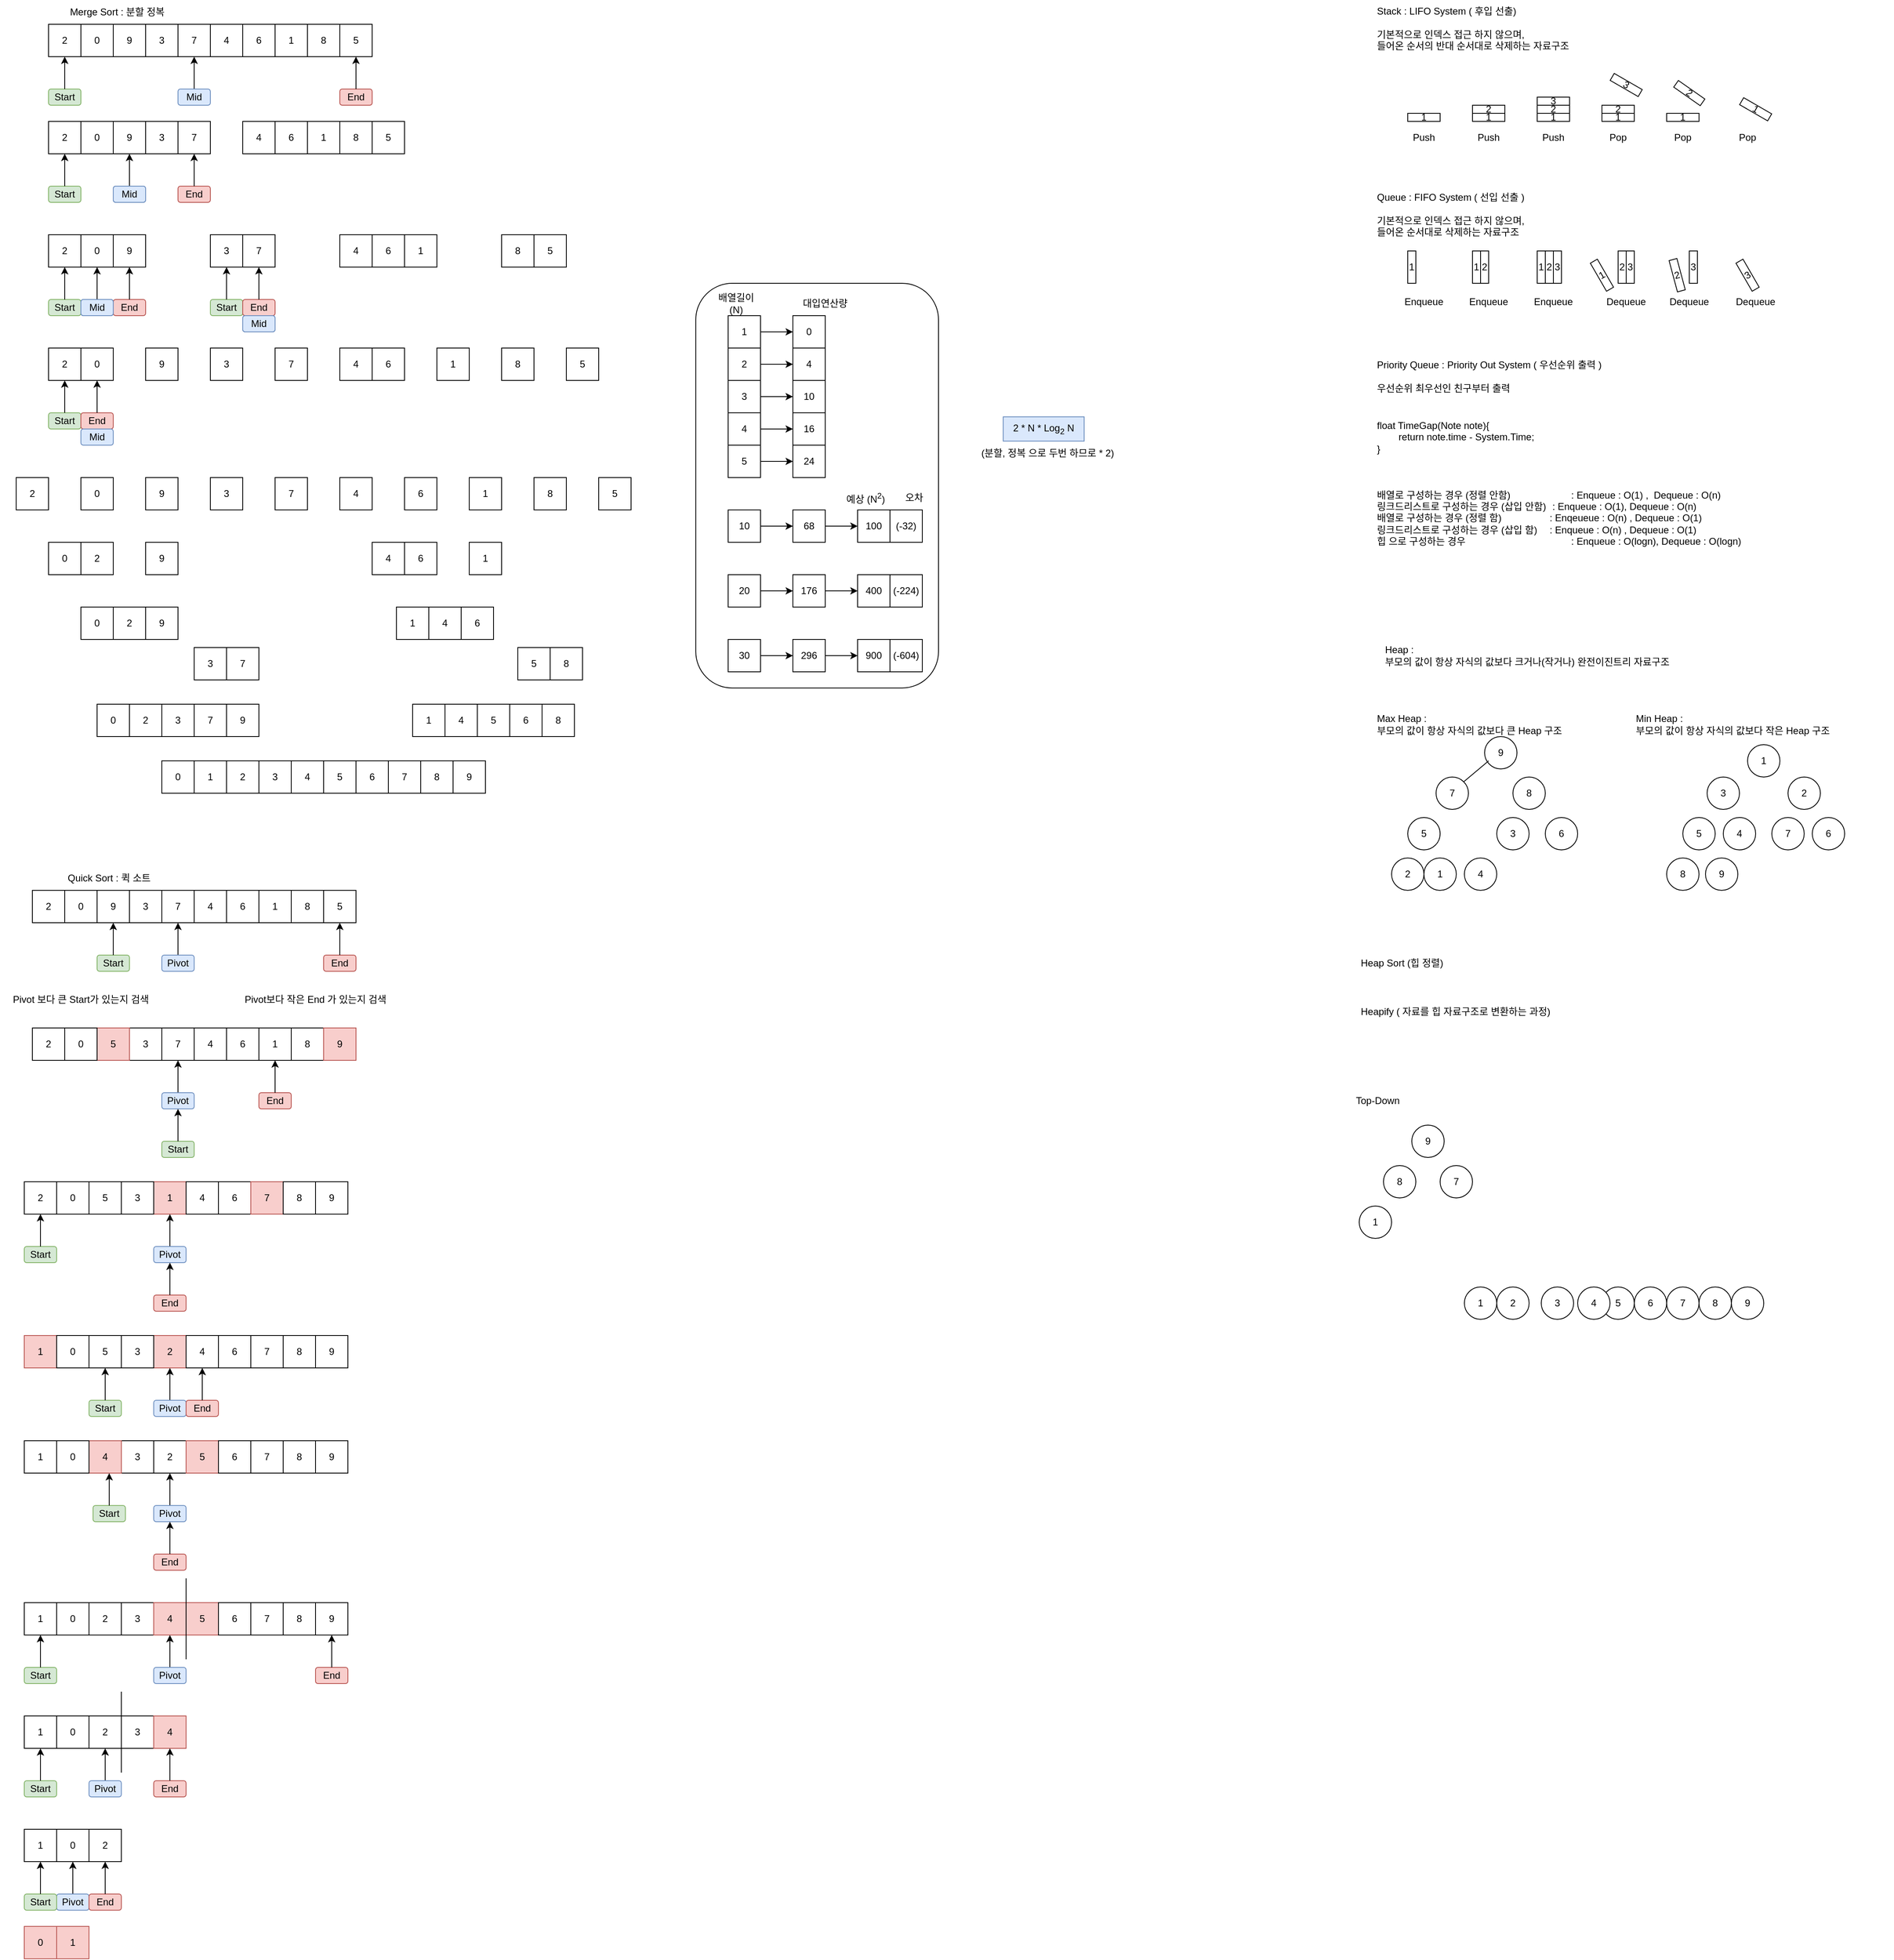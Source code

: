 <mxfile version="18.2.0" type="device"><diagram id="XsUgn-g_U2hLVd-NIfqP" name="Page-1"><mxGraphModel dx="1609" dy="468" grid="1" gridSize="10" guides="1" tooltips="1" connect="1" arrows="1" fold="1" page="1" pageScale="1" pageWidth="827" pageHeight="1169" math="0" shadow="0"><root><mxCell id="0"/><mxCell id="1" parent="0"/><mxCell id="YqcGU_yasuupCN3qLJZl-47" value="" style="rounded=1;whiteSpace=wrap;html=1;" parent="1" vertex="1"><mxGeometry x="840" y="360" width="300" height="500" as="geometry"/></mxCell><mxCell id="0Sv0Pnsijhi5YhSLoThr-1" value="1" style="rounded=0;whiteSpace=wrap;html=1;" parent="1" vertex="1"><mxGeometry x="320" y="40" width="40" height="40" as="geometry"/></mxCell><mxCell id="0Sv0Pnsijhi5YhSLoThr-2" value="2" style="rounded=0;whiteSpace=wrap;html=1;" parent="1" vertex="1"><mxGeometry x="40" y="40" width="40" height="40" as="geometry"/></mxCell><mxCell id="0Sv0Pnsijhi5YhSLoThr-3" value="3" style="rounded=0;whiteSpace=wrap;html=1;" parent="1" vertex="1"><mxGeometry x="160" y="40" width="40" height="40" as="geometry"/></mxCell><mxCell id="0Sv0Pnsijhi5YhSLoThr-4" value="4" style="rounded=0;whiteSpace=wrap;html=1;" parent="1" vertex="1"><mxGeometry x="240" y="40" width="40" height="40" as="geometry"/></mxCell><mxCell id="0Sv0Pnsijhi5YhSLoThr-5" value="5" style="rounded=0;whiteSpace=wrap;html=1;" parent="1" vertex="1"><mxGeometry x="400" y="40" width="40" height="40" as="geometry"/></mxCell><mxCell id="0Sv0Pnsijhi5YhSLoThr-6" value="6" style="rounded=0;whiteSpace=wrap;html=1;" parent="1" vertex="1"><mxGeometry x="280" y="40" width="40" height="40" as="geometry"/></mxCell><mxCell id="0Sv0Pnsijhi5YhSLoThr-7" value="7" style="rounded=0;whiteSpace=wrap;html=1;" parent="1" vertex="1"><mxGeometry x="200" y="40" width="40" height="40" as="geometry"/></mxCell><mxCell id="0Sv0Pnsijhi5YhSLoThr-8" value="8" style="rounded=0;whiteSpace=wrap;html=1;" parent="1" vertex="1"><mxGeometry x="360" y="40" width="40" height="40" as="geometry"/></mxCell><mxCell id="0Sv0Pnsijhi5YhSLoThr-9" value="9" style="rounded=0;whiteSpace=wrap;html=1;" parent="1" vertex="1"><mxGeometry x="120" y="40" width="40" height="40" as="geometry"/></mxCell><mxCell id="0Sv0Pnsijhi5YhSLoThr-10" value="0" style="rounded=0;whiteSpace=wrap;html=1;" parent="1" vertex="1"><mxGeometry x="80" y="40" width="40" height="40" as="geometry"/></mxCell><mxCell id="0Sv0Pnsijhi5YhSLoThr-12" value="Merge Sort : 분할 정복" style="text;html=1;strokeColor=none;fillColor=none;align=center;verticalAlign=middle;whiteSpace=wrap;rounded=0;" parent="1" vertex="1"><mxGeometry x="40" y="10" width="170" height="30" as="geometry"/></mxCell><mxCell id="0Sv0Pnsijhi5YhSLoThr-13" value="" style="endArrow=classic;html=1;rounded=0;entryX=1;entryY=1;entryDx=0;entryDy=0;" parent="1" edge="1"><mxGeometry width="50" height="50" relative="1" as="geometry"><mxPoint x="220" y="120" as="sourcePoint"/><mxPoint x="220" y="80" as="targetPoint"/></mxGeometry></mxCell><mxCell id="0Sv0Pnsijhi5YhSLoThr-15" value="Mid" style="rounded=1;whiteSpace=wrap;html=1;fillColor=#dae8fc;strokeColor=#6c8ebf;" parent="1" vertex="1"><mxGeometry x="200" y="120" width="40" height="20" as="geometry"/></mxCell><mxCell id="0Sv0Pnsijhi5YhSLoThr-16" value="Start" style="rounded=1;whiteSpace=wrap;html=1;fillColor=#d5e8d4;strokeColor=#82b366;" parent="1" vertex="1"><mxGeometry x="40" y="120" width="40" height="20" as="geometry"/></mxCell><mxCell id="0Sv0Pnsijhi5YhSLoThr-18" value="" style="endArrow=classic;html=1;rounded=0;entryX=1;entryY=1;entryDx=0;entryDy=0;" parent="1" edge="1"><mxGeometry width="50" height="50" relative="1" as="geometry"><mxPoint x="60" y="120" as="sourcePoint"/><mxPoint x="60" y="80" as="targetPoint"/></mxGeometry></mxCell><mxCell id="0Sv0Pnsijhi5YhSLoThr-20" value="End" style="rounded=1;whiteSpace=wrap;html=1;fillColor=#f8cecc;strokeColor=#b85450;" parent="1" vertex="1"><mxGeometry x="400" y="120" width="40" height="20" as="geometry"/></mxCell><mxCell id="0Sv0Pnsijhi5YhSLoThr-21" value="" style="endArrow=classic;html=1;rounded=0;entryX=1;entryY=1;entryDx=0;entryDy=0;" parent="1" edge="1"><mxGeometry width="50" height="50" relative="1" as="geometry"><mxPoint x="420" y="120" as="sourcePoint"/><mxPoint x="420" y="80" as="targetPoint"/></mxGeometry></mxCell><mxCell id="0Sv0Pnsijhi5YhSLoThr-22" value="2" style="rounded=0;whiteSpace=wrap;html=1;" parent="1" vertex="1"><mxGeometry x="40" y="160" width="40" height="40" as="geometry"/></mxCell><mxCell id="0Sv0Pnsijhi5YhSLoThr-23" value="3" style="rounded=0;whiteSpace=wrap;html=1;" parent="1" vertex="1"><mxGeometry x="160" y="160" width="40" height="40" as="geometry"/></mxCell><mxCell id="0Sv0Pnsijhi5YhSLoThr-24" value="7" style="rounded=0;whiteSpace=wrap;html=1;" parent="1" vertex="1"><mxGeometry x="200" y="160" width="40" height="40" as="geometry"/></mxCell><mxCell id="0Sv0Pnsijhi5YhSLoThr-25" value="9" style="rounded=0;whiteSpace=wrap;html=1;" parent="1" vertex="1"><mxGeometry x="120" y="160" width="40" height="40" as="geometry"/></mxCell><mxCell id="0Sv0Pnsijhi5YhSLoThr-26" value="0" style="rounded=0;whiteSpace=wrap;html=1;" parent="1" vertex="1"><mxGeometry x="80" y="160" width="40" height="40" as="geometry"/></mxCell><mxCell id="0Sv0Pnsijhi5YhSLoThr-32" value="Start" style="rounded=1;whiteSpace=wrap;html=1;fillColor=#d5e8d4;strokeColor=#82b366;" parent="1" vertex="1"><mxGeometry x="40" y="240" width="40" height="20" as="geometry"/></mxCell><mxCell id="0Sv0Pnsijhi5YhSLoThr-33" value="" style="endArrow=classic;html=1;rounded=0;entryX=1;entryY=1;entryDx=0;entryDy=0;" parent="1" edge="1"><mxGeometry width="50" height="50" relative="1" as="geometry"><mxPoint x="60" y="240" as="sourcePoint"/><mxPoint x="60" y="200" as="targetPoint"/></mxGeometry></mxCell><mxCell id="0Sv0Pnsijhi5YhSLoThr-34" value="End" style="rounded=1;whiteSpace=wrap;html=1;fillColor=#f8cecc;strokeColor=#b85450;" parent="1" vertex="1"><mxGeometry x="200" y="240" width="40" height="20" as="geometry"/></mxCell><mxCell id="0Sv0Pnsijhi5YhSLoThr-35" value="" style="endArrow=classic;html=1;rounded=0;entryX=1;entryY=1;entryDx=0;entryDy=0;" parent="1" edge="1"><mxGeometry width="50" height="50" relative="1" as="geometry"><mxPoint x="220" y="240" as="sourcePoint"/><mxPoint x="220" y="200" as="targetPoint"/></mxGeometry></mxCell><mxCell id="0Sv0Pnsijhi5YhSLoThr-36" value="" style="endArrow=classic;html=1;rounded=0;entryX=1;entryY=1;entryDx=0;entryDy=0;" parent="1" edge="1"><mxGeometry width="50" height="50" relative="1" as="geometry"><mxPoint x="140" y="240" as="sourcePoint"/><mxPoint x="140" y="200" as="targetPoint"/></mxGeometry></mxCell><mxCell id="0Sv0Pnsijhi5YhSLoThr-37" value="Pivot" style="rounded=1;whiteSpace=wrap;html=1;fillColor=#dae8fc;strokeColor=#6c8ebf;" parent="1" vertex="1"><mxGeometry x="120" y="240" width="40" height="20" as="geometry"/></mxCell><mxCell id="0Sv0Pnsijhi5YhSLoThr-38" value="2" style="rounded=0;whiteSpace=wrap;html=1;" parent="1" vertex="1"><mxGeometry x="40" y="300" width="40" height="40" as="geometry"/></mxCell><mxCell id="0Sv0Pnsijhi5YhSLoThr-39" value="9" style="rounded=0;whiteSpace=wrap;html=1;" parent="1" vertex="1"><mxGeometry x="120" y="300" width="40" height="40" as="geometry"/></mxCell><mxCell id="0Sv0Pnsijhi5YhSLoThr-40" value="0" style="rounded=0;whiteSpace=wrap;html=1;" parent="1" vertex="1"><mxGeometry x="80" y="300" width="40" height="40" as="geometry"/></mxCell><mxCell id="0Sv0Pnsijhi5YhSLoThr-41" value="Start" style="rounded=1;whiteSpace=wrap;html=1;fillColor=#d5e8d4;strokeColor=#82b366;" parent="1" vertex="1"><mxGeometry x="40" y="380" width="40" height="20" as="geometry"/></mxCell><mxCell id="0Sv0Pnsijhi5YhSLoThr-42" value="" style="endArrow=classic;html=1;rounded=0;entryX=1;entryY=1;entryDx=0;entryDy=0;" parent="1" edge="1"><mxGeometry width="50" height="50" relative="1" as="geometry"><mxPoint x="60" y="380" as="sourcePoint"/><mxPoint x="60" y="340" as="targetPoint"/></mxGeometry></mxCell><mxCell id="0Sv0Pnsijhi5YhSLoThr-43" value="End" style="rounded=1;whiteSpace=wrap;html=1;fillColor=#f8cecc;strokeColor=#b85450;" parent="1" vertex="1"><mxGeometry x="120" y="380" width="40" height="20" as="geometry"/></mxCell><mxCell id="0Sv0Pnsijhi5YhSLoThr-44" value="" style="endArrow=classic;html=1;rounded=0;entryX=1;entryY=1;entryDx=0;entryDy=0;" parent="1" edge="1"><mxGeometry width="50" height="50" relative="1" as="geometry"><mxPoint x="140" y="380" as="sourcePoint"/><mxPoint x="140" y="340" as="targetPoint"/></mxGeometry></mxCell><mxCell id="0Sv0Pnsijhi5YhSLoThr-45" value="" style="endArrow=classic;html=1;rounded=0;entryX=1;entryY=1;entryDx=0;entryDy=0;" parent="1" edge="1"><mxGeometry width="50" height="50" relative="1" as="geometry"><mxPoint x="100" y="380" as="sourcePoint"/><mxPoint x="100" y="340" as="targetPoint"/></mxGeometry></mxCell><mxCell id="0Sv0Pnsijhi5YhSLoThr-46" value="Pivot" style="rounded=1;whiteSpace=wrap;html=1;fillColor=#dae8fc;strokeColor=#6c8ebf;" parent="1" vertex="1"><mxGeometry x="80" y="380" width="40" height="20" as="geometry"/></mxCell><mxCell id="0Sv0Pnsijhi5YhSLoThr-47" value="2" style="rounded=0;whiteSpace=wrap;html=1;" parent="1" vertex="1"><mxGeometry x="40" y="440" width="40" height="40" as="geometry"/></mxCell><mxCell id="0Sv0Pnsijhi5YhSLoThr-48" value="0" style="rounded=0;whiteSpace=wrap;html=1;" parent="1" vertex="1"><mxGeometry x="80" y="440" width="40" height="40" as="geometry"/></mxCell><mxCell id="0Sv0Pnsijhi5YhSLoThr-49" value="Start" style="rounded=1;whiteSpace=wrap;html=1;fillColor=#d5e8d4;strokeColor=#82b366;" parent="1" vertex="1"><mxGeometry x="40" y="520" width="40" height="20" as="geometry"/></mxCell><mxCell id="0Sv0Pnsijhi5YhSLoThr-50" value="" style="endArrow=classic;html=1;rounded=0;entryX=1;entryY=1;entryDx=0;entryDy=0;" parent="1" edge="1"><mxGeometry width="50" height="50" relative="1" as="geometry"><mxPoint x="60" y="520" as="sourcePoint"/><mxPoint x="60" y="480" as="targetPoint"/></mxGeometry></mxCell><mxCell id="0Sv0Pnsijhi5YhSLoThr-51" value="End" style="rounded=1;whiteSpace=wrap;html=1;fillColor=#f8cecc;strokeColor=#b85450;" parent="1" vertex="1"><mxGeometry x="80" y="520" width="40" height="20" as="geometry"/></mxCell><mxCell id="0Sv0Pnsijhi5YhSLoThr-52" value="" style="endArrow=classic;html=1;rounded=0;entryX=1;entryY=1;entryDx=0;entryDy=0;" parent="1" edge="1"><mxGeometry width="50" height="50" relative="1" as="geometry"><mxPoint x="100" y="520" as="sourcePoint"/><mxPoint x="100" y="480" as="targetPoint"/></mxGeometry></mxCell><mxCell id="0Sv0Pnsijhi5YhSLoThr-53" value="Mid" style="rounded=1;whiteSpace=wrap;html=1;fillColor=#dae8fc;strokeColor=#6c8ebf;" parent="1" vertex="1"><mxGeometry x="80" y="540" width="40" height="20" as="geometry"/></mxCell><mxCell id="0Sv0Pnsijhi5YhSLoThr-54" value="2" style="rounded=0;whiteSpace=wrap;html=1;" parent="1" vertex="1"><mxGeometry y="600" width="40" height="40" as="geometry"/></mxCell><mxCell id="0Sv0Pnsijhi5YhSLoThr-55" value="0" style="rounded=0;whiteSpace=wrap;html=1;" parent="1" vertex="1"><mxGeometry x="80" y="600" width="40" height="40" as="geometry"/></mxCell><mxCell id="0Sv0Pnsijhi5YhSLoThr-56" value="1" style="rounded=0;whiteSpace=wrap;html=1;" parent="1" vertex="1"><mxGeometry x="360" y="160" width="40" height="40" as="geometry"/></mxCell><mxCell id="0Sv0Pnsijhi5YhSLoThr-57" value="4" style="rounded=0;whiteSpace=wrap;html=1;" parent="1" vertex="1"><mxGeometry x="280" y="160" width="40" height="40" as="geometry"/></mxCell><mxCell id="0Sv0Pnsijhi5YhSLoThr-58" value="5" style="rounded=0;whiteSpace=wrap;html=1;" parent="1" vertex="1"><mxGeometry x="440" y="160" width="40" height="40" as="geometry"/></mxCell><mxCell id="0Sv0Pnsijhi5YhSLoThr-59" value="6" style="rounded=0;whiteSpace=wrap;html=1;" parent="1" vertex="1"><mxGeometry x="320" y="160" width="40" height="40" as="geometry"/></mxCell><mxCell id="0Sv0Pnsijhi5YhSLoThr-60" value="8" style="rounded=0;whiteSpace=wrap;html=1;" parent="1" vertex="1"><mxGeometry x="400" y="160" width="40" height="40" as="geometry"/></mxCell><mxCell id="0Sv0Pnsijhi5YhSLoThr-61" value="3" style="rounded=0;whiteSpace=wrap;html=1;" parent="1" vertex="1"><mxGeometry x="240" y="300" width="40" height="40" as="geometry"/></mxCell><mxCell id="0Sv0Pnsijhi5YhSLoThr-62" value="7" style="rounded=0;whiteSpace=wrap;html=1;" parent="1" vertex="1"><mxGeometry x="280" y="300" width="40" height="40" as="geometry"/></mxCell><mxCell id="0Sv0Pnsijhi5YhSLoThr-63" value="Start" style="rounded=1;whiteSpace=wrap;html=1;fillColor=#d5e8d4;strokeColor=#82b366;" parent="1" vertex="1"><mxGeometry x="240" y="380" width="40" height="20" as="geometry"/></mxCell><mxCell id="0Sv0Pnsijhi5YhSLoThr-64" value="" style="endArrow=classic;html=1;rounded=0;entryX=1;entryY=1;entryDx=0;entryDy=0;" parent="1" edge="1"><mxGeometry width="50" height="50" relative="1" as="geometry"><mxPoint x="260" y="380" as="sourcePoint"/><mxPoint x="260" y="340" as="targetPoint"/></mxGeometry></mxCell><mxCell id="0Sv0Pnsijhi5YhSLoThr-65" value="End" style="rounded=1;whiteSpace=wrap;html=1;fillColor=#f8cecc;strokeColor=#b85450;" parent="1" vertex="1"><mxGeometry x="280" y="380" width="40" height="20" as="geometry"/></mxCell><mxCell id="0Sv0Pnsijhi5YhSLoThr-66" value="" style="endArrow=classic;html=1;rounded=0;entryX=1;entryY=1;entryDx=0;entryDy=0;" parent="1" edge="1"><mxGeometry width="50" height="50" relative="1" as="geometry"><mxPoint x="300" y="380" as="sourcePoint"/><mxPoint x="300" y="340" as="targetPoint"/></mxGeometry></mxCell><mxCell id="0Sv0Pnsijhi5YhSLoThr-67" value="Pivot" style="rounded=1;whiteSpace=wrap;html=1;fillColor=#dae8fc;strokeColor=#6c8ebf;" parent="1" vertex="1"><mxGeometry x="280" y="400" width="40" height="20" as="geometry"/></mxCell><mxCell id="0Sv0Pnsijhi5YhSLoThr-68" value="3" style="rounded=0;whiteSpace=wrap;html=1;" parent="1" vertex="1"><mxGeometry x="240" y="440" width="40" height="40" as="geometry"/></mxCell><mxCell id="0Sv0Pnsijhi5YhSLoThr-69" value="7" style="rounded=0;whiteSpace=wrap;html=1;" parent="1" vertex="1"><mxGeometry x="320" y="440" width="40" height="40" as="geometry"/></mxCell><mxCell id="0Sv0Pnsijhi5YhSLoThr-70" value="9" style="rounded=0;whiteSpace=wrap;html=1;" parent="1" vertex="1"><mxGeometry x="160" y="440" width="40" height="40" as="geometry"/></mxCell><mxCell id="0Sv0Pnsijhi5YhSLoThr-72" value="9" style="rounded=0;whiteSpace=wrap;html=1;" parent="1" vertex="1"><mxGeometry x="160" y="600" width="40" height="40" as="geometry"/></mxCell><mxCell id="0Sv0Pnsijhi5YhSLoThr-73" value="3" style="rounded=0;whiteSpace=wrap;html=1;" parent="1" vertex="1"><mxGeometry x="240" y="600" width="40" height="40" as="geometry"/></mxCell><mxCell id="0Sv0Pnsijhi5YhSLoThr-74" value="7" style="rounded=0;whiteSpace=wrap;html=1;" parent="1" vertex="1"><mxGeometry x="320" y="600" width="40" height="40" as="geometry"/></mxCell><mxCell id="0Sv0Pnsijhi5YhSLoThr-75" value="2" style="rounded=0;whiteSpace=wrap;html=1;" parent="1" vertex="1"><mxGeometry x="80" y="680" width="40" height="40" as="geometry"/></mxCell><mxCell id="0Sv0Pnsijhi5YhSLoThr-76" value="0" style="rounded=0;whiteSpace=wrap;html=1;" parent="1" vertex="1"><mxGeometry x="40" y="680" width="40" height="40" as="geometry"/></mxCell><mxCell id="0Sv0Pnsijhi5YhSLoThr-77" value="9" style="rounded=0;whiteSpace=wrap;html=1;" parent="1" vertex="1"><mxGeometry x="160" y="680" width="40" height="40" as="geometry"/></mxCell><mxCell id="0Sv0Pnsijhi5YhSLoThr-80" value="7" style="rounded=0;whiteSpace=wrap;html=1;" parent="1" vertex="1"><mxGeometry x="260" y="810" width="40" height="40" as="geometry"/></mxCell><mxCell id="0Sv0Pnsijhi5YhSLoThr-81" value="9" style="rounded=0;whiteSpace=wrap;html=1;" parent="1" vertex="1"><mxGeometry x="160" y="760" width="40" height="40" as="geometry"/></mxCell><mxCell id="0Sv0Pnsijhi5YhSLoThr-82" value="3" style="rounded=0;whiteSpace=wrap;html=1;" parent="1" vertex="1"><mxGeometry x="220" y="810" width="40" height="40" as="geometry"/></mxCell><mxCell id="0Sv0Pnsijhi5YhSLoThr-85" value="2" style="rounded=0;whiteSpace=wrap;html=1;" parent="1" vertex="1"><mxGeometry x="120" y="760" width="40" height="40" as="geometry"/></mxCell><mxCell id="0Sv0Pnsijhi5YhSLoThr-88" value="0" style="rounded=0;whiteSpace=wrap;html=1;" parent="1" vertex="1"><mxGeometry x="80" y="760" width="40" height="40" as="geometry"/></mxCell><mxCell id="0Sv0Pnsijhi5YhSLoThr-97" value="1" style="rounded=0;whiteSpace=wrap;html=1;" parent="1" vertex="1"><mxGeometry x="480" y="300" width="40" height="40" as="geometry"/></mxCell><mxCell id="0Sv0Pnsijhi5YhSLoThr-98" value="4" style="rounded=0;whiteSpace=wrap;html=1;" parent="1" vertex="1"><mxGeometry x="400" y="300" width="40" height="40" as="geometry"/></mxCell><mxCell id="0Sv0Pnsijhi5YhSLoThr-99" value="6" style="rounded=0;whiteSpace=wrap;html=1;" parent="1" vertex="1"><mxGeometry x="440" y="300" width="40" height="40" as="geometry"/></mxCell><mxCell id="0Sv0Pnsijhi5YhSLoThr-100" value="5" style="rounded=0;whiteSpace=wrap;html=1;" parent="1" vertex="1"><mxGeometry x="640" y="300" width="40" height="40" as="geometry"/></mxCell><mxCell id="0Sv0Pnsijhi5YhSLoThr-101" value="8" style="rounded=0;whiteSpace=wrap;html=1;" parent="1" vertex="1"><mxGeometry x="600" y="300" width="40" height="40" as="geometry"/></mxCell><mxCell id="0Sv0Pnsijhi5YhSLoThr-102" value="4" style="rounded=0;whiteSpace=wrap;html=1;" parent="1" vertex="1"><mxGeometry x="400" y="440" width="40" height="40" as="geometry"/></mxCell><mxCell id="0Sv0Pnsijhi5YhSLoThr-103" value="6" style="rounded=0;whiteSpace=wrap;html=1;" parent="1" vertex="1"><mxGeometry x="440" y="440" width="40" height="40" as="geometry"/></mxCell><mxCell id="0Sv0Pnsijhi5YhSLoThr-104" value="1" style="rounded=0;whiteSpace=wrap;html=1;" parent="1" vertex="1"><mxGeometry x="520" y="440" width="40" height="40" as="geometry"/></mxCell><mxCell id="0Sv0Pnsijhi5YhSLoThr-105" value="8" style="rounded=0;whiteSpace=wrap;html=1;" parent="1" vertex="1"><mxGeometry x="600" y="440" width="40" height="40" as="geometry"/></mxCell><mxCell id="0Sv0Pnsijhi5YhSLoThr-106" value="5" style="rounded=0;whiteSpace=wrap;html=1;" parent="1" vertex="1"><mxGeometry x="680" y="440" width="40" height="40" as="geometry"/></mxCell><mxCell id="0Sv0Pnsijhi5YhSLoThr-107" value="4" style="rounded=0;whiteSpace=wrap;html=1;" parent="1" vertex="1"><mxGeometry x="400" y="600" width="40" height="40" as="geometry"/></mxCell><mxCell id="0Sv0Pnsijhi5YhSLoThr-108" value="6" style="rounded=0;whiteSpace=wrap;html=1;" parent="1" vertex="1"><mxGeometry x="480" y="600" width="40" height="40" as="geometry"/></mxCell><mxCell id="0Sv0Pnsijhi5YhSLoThr-109" value="1" style="rounded=0;whiteSpace=wrap;html=1;" parent="1" vertex="1"><mxGeometry x="560" y="600" width="40" height="40" as="geometry"/></mxCell><mxCell id="0Sv0Pnsijhi5YhSLoThr-110" value="8" style="rounded=0;whiteSpace=wrap;html=1;" parent="1" vertex="1"><mxGeometry x="640" y="600" width="40" height="40" as="geometry"/></mxCell><mxCell id="0Sv0Pnsijhi5YhSLoThr-111" value="5" style="rounded=0;whiteSpace=wrap;html=1;" parent="1" vertex="1"><mxGeometry x="720" y="600" width="40" height="40" as="geometry"/></mxCell><mxCell id="0Sv0Pnsijhi5YhSLoThr-112" value="4" style="rounded=0;whiteSpace=wrap;html=1;" parent="1" vertex="1"><mxGeometry x="440" y="680" width="40" height="40" as="geometry"/></mxCell><mxCell id="0Sv0Pnsijhi5YhSLoThr-113" value="6" style="rounded=0;whiteSpace=wrap;html=1;" parent="1" vertex="1"><mxGeometry x="480" y="680" width="40" height="40" as="geometry"/></mxCell><mxCell id="0Sv0Pnsijhi5YhSLoThr-114" value="1" style="rounded=0;whiteSpace=wrap;html=1;" parent="1" vertex="1"><mxGeometry x="560" y="680" width="40" height="40" as="geometry"/></mxCell><mxCell id="0Sv0Pnsijhi5YhSLoThr-115" value="1" style="rounded=0;whiteSpace=wrap;html=1;" parent="1" vertex="1"><mxGeometry x="470" y="760" width="40" height="40" as="geometry"/></mxCell><mxCell id="0Sv0Pnsijhi5YhSLoThr-116" value="6" style="rounded=0;whiteSpace=wrap;html=1;" parent="1" vertex="1"><mxGeometry x="550" y="760" width="40" height="40" as="geometry"/></mxCell><mxCell id="0Sv0Pnsijhi5YhSLoThr-117" value="4" style="rounded=0;whiteSpace=wrap;html=1;" parent="1" vertex="1"><mxGeometry x="510" y="760" width="40" height="40" as="geometry"/></mxCell><mxCell id="0Sv0Pnsijhi5YhSLoThr-121" value="8" style="rounded=0;whiteSpace=wrap;html=1;" parent="1" vertex="1"><mxGeometry x="660" y="810" width="40" height="40" as="geometry"/></mxCell><mxCell id="0Sv0Pnsijhi5YhSLoThr-122" value="5" style="rounded=0;whiteSpace=wrap;html=1;" parent="1" vertex="1"><mxGeometry x="620" y="810" width="40" height="40" as="geometry"/></mxCell><mxCell id="0Sv0Pnsijhi5YhSLoThr-124" value="7" style="rounded=0;whiteSpace=wrap;html=1;" parent="1" vertex="1"><mxGeometry x="220" y="880" width="40" height="40" as="geometry"/></mxCell><mxCell id="0Sv0Pnsijhi5YhSLoThr-125" value="9" style="rounded=0;whiteSpace=wrap;html=1;" parent="1" vertex="1"><mxGeometry x="260" y="880" width="40" height="40" as="geometry"/></mxCell><mxCell id="0Sv0Pnsijhi5YhSLoThr-126" value="3" style="rounded=0;whiteSpace=wrap;html=1;" parent="1" vertex="1"><mxGeometry x="180" y="880" width="40" height="40" as="geometry"/></mxCell><mxCell id="0Sv0Pnsijhi5YhSLoThr-127" value="2" style="rounded=0;whiteSpace=wrap;html=1;" parent="1" vertex="1"><mxGeometry x="140" y="880" width="40" height="40" as="geometry"/></mxCell><mxCell id="0Sv0Pnsijhi5YhSLoThr-128" value="0" style="rounded=0;whiteSpace=wrap;html=1;" parent="1" vertex="1"><mxGeometry x="100" y="880" width="40" height="40" as="geometry"/></mxCell><mxCell id="0Sv0Pnsijhi5YhSLoThr-129" value="1" style="rounded=0;whiteSpace=wrap;html=1;" parent="1" vertex="1"><mxGeometry x="490" y="880" width="40" height="40" as="geometry"/></mxCell><mxCell id="0Sv0Pnsijhi5YhSLoThr-130" value="6" style="rounded=0;whiteSpace=wrap;html=1;" parent="1" vertex="1"><mxGeometry x="610" y="880" width="40" height="40" as="geometry"/></mxCell><mxCell id="0Sv0Pnsijhi5YhSLoThr-131" value="4" style="rounded=0;whiteSpace=wrap;html=1;" parent="1" vertex="1"><mxGeometry x="530" y="880" width="40" height="40" as="geometry"/></mxCell><mxCell id="0Sv0Pnsijhi5YhSLoThr-132" value="8" style="rounded=0;whiteSpace=wrap;html=1;" parent="1" vertex="1"><mxGeometry x="650" y="880" width="40" height="40" as="geometry"/></mxCell><mxCell id="0Sv0Pnsijhi5YhSLoThr-133" value="5" style="rounded=0;whiteSpace=wrap;html=1;" parent="1" vertex="1"><mxGeometry x="570" y="880" width="40" height="40" as="geometry"/></mxCell><mxCell id="0Sv0Pnsijhi5YhSLoThr-134" value="7" style="rounded=0;whiteSpace=wrap;html=1;" parent="1" vertex="1"><mxGeometry x="460" y="950" width="40" height="40" as="geometry"/></mxCell><mxCell id="0Sv0Pnsijhi5YhSLoThr-135" value="9" style="rounded=0;whiteSpace=wrap;html=1;" parent="1" vertex="1"><mxGeometry x="540" y="950" width="40" height="40" as="geometry"/></mxCell><mxCell id="0Sv0Pnsijhi5YhSLoThr-136" value="3" style="rounded=0;whiteSpace=wrap;html=1;" parent="1" vertex="1"><mxGeometry x="300" y="950" width="40" height="40" as="geometry"/></mxCell><mxCell id="0Sv0Pnsijhi5YhSLoThr-137" value="2" style="rounded=0;whiteSpace=wrap;html=1;" parent="1" vertex="1"><mxGeometry x="260" y="950" width="40" height="40" as="geometry"/></mxCell><mxCell id="0Sv0Pnsijhi5YhSLoThr-138" value="0" style="rounded=0;whiteSpace=wrap;html=1;" parent="1" vertex="1"><mxGeometry x="180" y="950" width="40" height="40" as="geometry"/></mxCell><mxCell id="0Sv0Pnsijhi5YhSLoThr-139" value="1" style="rounded=0;whiteSpace=wrap;html=1;" parent="1" vertex="1"><mxGeometry x="220" y="950" width="40" height="40" as="geometry"/></mxCell><mxCell id="0Sv0Pnsijhi5YhSLoThr-140" value="6" style="rounded=0;whiteSpace=wrap;html=1;" parent="1" vertex="1"><mxGeometry x="420" y="950" width="40" height="40" as="geometry"/></mxCell><mxCell id="0Sv0Pnsijhi5YhSLoThr-141" value="4" style="rounded=0;whiteSpace=wrap;html=1;" parent="1" vertex="1"><mxGeometry x="340" y="950" width="40" height="40" as="geometry"/></mxCell><mxCell id="0Sv0Pnsijhi5YhSLoThr-142" value="8" style="rounded=0;whiteSpace=wrap;html=1;" parent="1" vertex="1"><mxGeometry x="500" y="950" width="40" height="40" as="geometry"/></mxCell><mxCell id="0Sv0Pnsijhi5YhSLoThr-143" value="5" style="rounded=0;whiteSpace=wrap;html=1;" parent="1" vertex="1"><mxGeometry x="380" y="950" width="40" height="40" as="geometry"/></mxCell><mxCell id="YqcGU_yasuupCN3qLJZl-33" style="edgeStyle=orthogonalEdgeStyle;rounded=0;orthogonalLoop=1;jettySize=auto;html=1;entryX=0;entryY=0.5;entryDx=0;entryDy=0;" parent="1" source="YqcGU_yasuupCN3qLJZl-2" target="YqcGU_yasuupCN3qLJZl-3" edge="1"><mxGeometry relative="1" as="geometry"/></mxCell><mxCell id="YqcGU_yasuupCN3qLJZl-2" value="1" style="rounded=0;whiteSpace=wrap;html=1;" parent="1" vertex="1"><mxGeometry x="880" y="400" width="40" height="40" as="geometry"/></mxCell><mxCell id="YqcGU_yasuupCN3qLJZl-3" value="0" style="rounded=0;whiteSpace=wrap;html=1;" parent="1" vertex="1"><mxGeometry x="960" y="400" width="40" height="40" as="geometry"/></mxCell><mxCell id="YqcGU_yasuupCN3qLJZl-35" style="edgeStyle=orthogonalEdgeStyle;rounded=0;orthogonalLoop=1;jettySize=auto;html=1;entryX=0;entryY=0.5;entryDx=0;entryDy=0;" parent="1" source="YqcGU_yasuupCN3qLJZl-4" target="YqcGU_yasuupCN3qLJZl-7" edge="1"><mxGeometry relative="1" as="geometry"/></mxCell><mxCell id="YqcGU_yasuupCN3qLJZl-4" value="2" style="rounded=0;whiteSpace=wrap;html=1;" parent="1" vertex="1"><mxGeometry x="880" y="440" width="40" height="40" as="geometry"/></mxCell><mxCell id="YqcGU_yasuupCN3qLJZl-5" value="배열길이(N)" style="text;html=1;strokeColor=none;fillColor=none;align=center;verticalAlign=middle;whiteSpace=wrap;rounded=0;" parent="1" vertex="1"><mxGeometry x="860" y="370" width="60" height="30" as="geometry"/></mxCell><mxCell id="YqcGU_yasuupCN3qLJZl-6" value="대입연산량" style="text;html=1;strokeColor=none;fillColor=none;align=center;verticalAlign=middle;whiteSpace=wrap;rounded=0;" parent="1" vertex="1"><mxGeometry x="960" y="370" width="80" height="30" as="geometry"/></mxCell><mxCell id="YqcGU_yasuupCN3qLJZl-7" value="4" style="rounded=0;whiteSpace=wrap;html=1;" parent="1" vertex="1"><mxGeometry x="960" y="440" width="40" height="40" as="geometry"/></mxCell><mxCell id="YqcGU_yasuupCN3qLJZl-36" style="edgeStyle=orthogonalEdgeStyle;rounded=0;orthogonalLoop=1;jettySize=auto;html=1;entryX=0;entryY=0.5;entryDx=0;entryDy=0;" parent="1" source="YqcGU_yasuupCN3qLJZl-8" target="YqcGU_yasuupCN3qLJZl-9" edge="1"><mxGeometry relative="1" as="geometry"/></mxCell><mxCell id="YqcGU_yasuupCN3qLJZl-8" value="3" style="rounded=0;whiteSpace=wrap;html=1;" parent="1" vertex="1"><mxGeometry x="880" y="480" width="40" height="40" as="geometry"/></mxCell><mxCell id="YqcGU_yasuupCN3qLJZl-9" value="10" style="rounded=0;whiteSpace=wrap;html=1;" parent="1" vertex="1"><mxGeometry x="960" y="480" width="40" height="40" as="geometry"/></mxCell><mxCell id="YqcGU_yasuupCN3qLJZl-37" style="edgeStyle=orthogonalEdgeStyle;rounded=0;orthogonalLoop=1;jettySize=auto;html=1;entryX=0;entryY=0.5;entryDx=0;entryDy=0;" parent="1" source="YqcGU_yasuupCN3qLJZl-10" target="YqcGU_yasuupCN3qLJZl-11" edge="1"><mxGeometry relative="1" as="geometry"/></mxCell><mxCell id="YqcGU_yasuupCN3qLJZl-10" value="4" style="rounded=0;whiteSpace=wrap;html=1;" parent="1" vertex="1"><mxGeometry x="880" y="520" width="40" height="40" as="geometry"/></mxCell><mxCell id="YqcGU_yasuupCN3qLJZl-11" value="16" style="rounded=0;whiteSpace=wrap;html=1;" parent="1" vertex="1"><mxGeometry x="960" y="520" width="40" height="40" as="geometry"/></mxCell><mxCell id="YqcGU_yasuupCN3qLJZl-38" style="edgeStyle=orthogonalEdgeStyle;rounded=0;orthogonalLoop=1;jettySize=auto;html=1;entryX=0;entryY=0.5;entryDx=0;entryDy=0;" parent="1" source="YqcGU_yasuupCN3qLJZl-12" target="YqcGU_yasuupCN3qLJZl-13" edge="1"><mxGeometry relative="1" as="geometry"/></mxCell><mxCell id="YqcGU_yasuupCN3qLJZl-12" value="5" style="rounded=0;whiteSpace=wrap;html=1;" parent="1" vertex="1"><mxGeometry x="880" y="560" width="40" height="40" as="geometry"/></mxCell><mxCell id="YqcGU_yasuupCN3qLJZl-13" value="24" style="rounded=0;whiteSpace=wrap;html=1;" parent="1" vertex="1"><mxGeometry x="960" y="560" width="40" height="40" as="geometry"/></mxCell><mxCell id="YqcGU_yasuupCN3qLJZl-41" style="edgeStyle=orthogonalEdgeStyle;rounded=0;orthogonalLoop=1;jettySize=auto;html=1;entryX=0;entryY=0.5;entryDx=0;entryDy=0;" parent="1" source="YqcGU_yasuupCN3qLJZl-14" target="YqcGU_yasuupCN3qLJZl-15" edge="1"><mxGeometry relative="1" as="geometry"/></mxCell><mxCell id="YqcGU_yasuupCN3qLJZl-14" value="10" style="rounded=0;whiteSpace=wrap;html=1;" parent="1" vertex="1"><mxGeometry x="880" y="640" width="40" height="40" as="geometry"/></mxCell><mxCell id="YqcGU_yasuupCN3qLJZl-28" style="edgeStyle=orthogonalEdgeStyle;rounded=0;orthogonalLoop=1;jettySize=auto;html=1;" parent="1" source="YqcGU_yasuupCN3qLJZl-15" target="YqcGU_yasuupCN3qLJZl-25" edge="1"><mxGeometry relative="1" as="geometry"/></mxCell><mxCell id="YqcGU_yasuupCN3qLJZl-15" value="68" style="rounded=0;whiteSpace=wrap;html=1;" parent="1" vertex="1"><mxGeometry x="960" y="640" width="40" height="40" as="geometry"/></mxCell><mxCell id="YqcGU_yasuupCN3qLJZl-42" style="edgeStyle=orthogonalEdgeStyle;rounded=0;orthogonalLoop=1;jettySize=auto;html=1;entryX=0;entryY=0.5;entryDx=0;entryDy=0;" parent="1" source="YqcGU_yasuupCN3qLJZl-16" target="YqcGU_yasuupCN3qLJZl-17" edge="1"><mxGeometry relative="1" as="geometry"/></mxCell><mxCell id="YqcGU_yasuupCN3qLJZl-16" value="20" style="rounded=0;whiteSpace=wrap;html=1;" parent="1" vertex="1"><mxGeometry x="880" y="720" width="40" height="40" as="geometry"/></mxCell><mxCell id="YqcGU_yasuupCN3qLJZl-29" value="" style="edgeStyle=orthogonalEdgeStyle;rounded=0;orthogonalLoop=1;jettySize=auto;html=1;" parent="1" source="YqcGU_yasuupCN3qLJZl-17" target="YqcGU_yasuupCN3qLJZl-26" edge="1"><mxGeometry relative="1" as="geometry"/></mxCell><mxCell id="YqcGU_yasuupCN3qLJZl-17" value="176" style="rounded=0;whiteSpace=wrap;html=1;" parent="1" vertex="1"><mxGeometry x="960" y="720" width="40" height="40" as="geometry"/></mxCell><mxCell id="YqcGU_yasuupCN3qLJZl-18" value="(-32)" style="rounded=0;whiteSpace=wrap;html=1;" parent="1" vertex="1"><mxGeometry x="1080" y="640" width="40" height="40" as="geometry"/></mxCell><mxCell id="YqcGU_yasuupCN3qLJZl-19" value="(-224)" style="rounded=0;whiteSpace=wrap;html=1;" parent="1" vertex="1"><mxGeometry x="1080" y="720" width="40" height="40" as="geometry"/></mxCell><mxCell id="YqcGU_yasuupCN3qLJZl-43" style="edgeStyle=orthogonalEdgeStyle;rounded=0;orthogonalLoop=1;jettySize=auto;html=1;entryX=0;entryY=0.5;entryDx=0;entryDy=0;" parent="1" source="YqcGU_yasuupCN3qLJZl-20" target="YqcGU_yasuupCN3qLJZl-21" edge="1"><mxGeometry relative="1" as="geometry"/></mxCell><mxCell id="YqcGU_yasuupCN3qLJZl-20" value="30" style="rounded=0;whiteSpace=wrap;html=1;" parent="1" vertex="1"><mxGeometry x="880" y="800" width="40" height="40" as="geometry"/></mxCell><mxCell id="YqcGU_yasuupCN3qLJZl-30" value="" style="edgeStyle=orthogonalEdgeStyle;rounded=0;orthogonalLoop=1;jettySize=auto;html=1;" parent="1" source="YqcGU_yasuupCN3qLJZl-21" target="YqcGU_yasuupCN3qLJZl-27" edge="1"><mxGeometry relative="1" as="geometry"/></mxCell><mxCell id="YqcGU_yasuupCN3qLJZl-21" value="296" style="rounded=0;whiteSpace=wrap;html=1;" parent="1" vertex="1"><mxGeometry x="960" y="800" width="40" height="40" as="geometry"/></mxCell><mxCell id="YqcGU_yasuupCN3qLJZl-22" value="(-604)" style="rounded=0;whiteSpace=wrap;html=1;" parent="1" vertex="1"><mxGeometry x="1080" y="800" width="40" height="40" as="geometry"/></mxCell><mxCell id="YqcGU_yasuupCN3qLJZl-23" value="2 * N * Log&lt;sub&gt;2&lt;/sub&gt; N" style="text;html=1;strokeColor=#6c8ebf;fillColor=#dae8fc;align=center;verticalAlign=middle;whiteSpace=wrap;rounded=0;" parent="1" vertex="1"><mxGeometry x="1220" y="525" width="100" height="30" as="geometry"/></mxCell><mxCell id="YqcGU_yasuupCN3qLJZl-25" value="100" style="rounded=0;whiteSpace=wrap;html=1;" parent="1" vertex="1"><mxGeometry x="1040" y="640" width="40" height="40" as="geometry"/></mxCell><mxCell id="YqcGU_yasuupCN3qLJZl-26" value="400" style="rounded=0;whiteSpace=wrap;html=1;" parent="1" vertex="1"><mxGeometry x="1040" y="720" width="40" height="40" as="geometry"/></mxCell><mxCell id="YqcGU_yasuupCN3qLJZl-27" value="900" style="rounded=0;whiteSpace=wrap;html=1;" parent="1" vertex="1"><mxGeometry x="1040" y="800" width="40" height="40" as="geometry"/></mxCell><mxCell id="YqcGU_yasuupCN3qLJZl-39" value="예상 (N&lt;sup&gt;2&lt;/sup&gt;)" style="text;html=1;strokeColor=none;fillColor=none;align=center;verticalAlign=middle;whiteSpace=wrap;rounded=0;" parent="1" vertex="1"><mxGeometry x="1020" y="610" width="60" height="30" as="geometry"/></mxCell><mxCell id="YqcGU_yasuupCN3qLJZl-44" value="오차" style="text;html=1;strokeColor=none;fillColor=none;align=center;verticalAlign=middle;whiteSpace=wrap;rounded=0;" parent="1" vertex="1"><mxGeometry x="1080" y="610" width="60" height="30" as="geometry"/></mxCell><mxCell id="YqcGU_yasuupCN3qLJZl-46" value="(분할, 정복 으로 두번 하므로 * 2)" style="text;html=1;strokeColor=none;fillColor=none;align=center;verticalAlign=middle;whiteSpace=wrap;rounded=0;" parent="1" vertex="1"><mxGeometry x="1180" y="555" width="190" height="30" as="geometry"/></mxCell><mxCell id="YqcGU_yasuupCN3qLJZl-68" value="1" style="rounded=0;whiteSpace=wrap;html=1;" parent="1" vertex="1"><mxGeometry x="300" y="1110" width="40" height="40" as="geometry"/></mxCell><mxCell id="YqcGU_yasuupCN3qLJZl-69" value="2" style="rounded=0;whiteSpace=wrap;html=1;" parent="1" vertex="1"><mxGeometry x="20" y="1110" width="40" height="40" as="geometry"/></mxCell><mxCell id="YqcGU_yasuupCN3qLJZl-70" value="3" style="rounded=0;whiteSpace=wrap;html=1;" parent="1" vertex="1"><mxGeometry x="140" y="1110" width="40" height="40" as="geometry"/></mxCell><mxCell id="YqcGU_yasuupCN3qLJZl-71" value="4" style="rounded=0;whiteSpace=wrap;html=1;" parent="1" vertex="1"><mxGeometry x="220" y="1110" width="40" height="40" as="geometry"/></mxCell><mxCell id="YqcGU_yasuupCN3qLJZl-72" value="5" style="rounded=0;whiteSpace=wrap;html=1;" parent="1" vertex="1"><mxGeometry x="380" y="1110" width="40" height="40" as="geometry"/></mxCell><mxCell id="YqcGU_yasuupCN3qLJZl-73" value="6" style="rounded=0;whiteSpace=wrap;html=1;" parent="1" vertex="1"><mxGeometry x="260" y="1110" width="40" height="40" as="geometry"/></mxCell><mxCell id="YqcGU_yasuupCN3qLJZl-74" value="7" style="rounded=0;whiteSpace=wrap;html=1;" parent="1" vertex="1"><mxGeometry x="180" y="1110" width="40" height="40" as="geometry"/></mxCell><mxCell id="YqcGU_yasuupCN3qLJZl-75" value="8" style="rounded=0;whiteSpace=wrap;html=1;" parent="1" vertex="1"><mxGeometry x="340" y="1110" width="40" height="40" as="geometry"/></mxCell><mxCell id="YqcGU_yasuupCN3qLJZl-76" value="9" style="rounded=0;whiteSpace=wrap;html=1;" parent="1" vertex="1"><mxGeometry x="100" y="1110" width="40" height="40" as="geometry"/></mxCell><mxCell id="YqcGU_yasuupCN3qLJZl-77" value="0" style="rounded=0;whiteSpace=wrap;html=1;" parent="1" vertex="1"><mxGeometry x="60" y="1110" width="40" height="40" as="geometry"/></mxCell><mxCell id="YqcGU_yasuupCN3qLJZl-78" value="" style="endArrow=classic;html=1;rounded=0;entryX=1;entryY=1;entryDx=0;entryDy=0;" parent="1" edge="1"><mxGeometry width="50" height="50" relative="1" as="geometry"><mxPoint x="200" y="1190" as="sourcePoint"/><mxPoint x="200" y="1150" as="targetPoint"/></mxGeometry></mxCell><mxCell id="YqcGU_yasuupCN3qLJZl-79" value="Pivot" style="rounded=1;whiteSpace=wrap;html=1;fillColor=#dae8fc;strokeColor=#6c8ebf;" parent="1" vertex="1"><mxGeometry x="180" y="1190" width="40" height="20" as="geometry"/></mxCell><mxCell id="YqcGU_yasuupCN3qLJZl-80" value="Start" style="rounded=1;whiteSpace=wrap;html=1;fillColor=#d5e8d4;strokeColor=#82b366;" parent="1" vertex="1"><mxGeometry x="100" y="1190" width="40" height="20" as="geometry"/></mxCell><mxCell id="YqcGU_yasuupCN3qLJZl-81" value="" style="endArrow=classic;html=1;rounded=0;entryX=1;entryY=1;entryDx=0;entryDy=0;" parent="1" edge="1"><mxGeometry width="50" height="50" relative="1" as="geometry"><mxPoint x="120" y="1190" as="sourcePoint"/><mxPoint x="120" y="1150" as="targetPoint"/></mxGeometry></mxCell><mxCell id="YqcGU_yasuupCN3qLJZl-82" value="End" style="rounded=1;whiteSpace=wrap;html=1;fillColor=#f8cecc;strokeColor=#b85450;" parent="1" vertex="1"><mxGeometry x="380" y="1190" width="40" height="20" as="geometry"/></mxCell><mxCell id="YqcGU_yasuupCN3qLJZl-83" value="" style="endArrow=classic;html=1;rounded=0;entryX=1;entryY=1;entryDx=0;entryDy=0;" parent="1" edge="1"><mxGeometry width="50" height="50" relative="1" as="geometry"><mxPoint x="400" y="1190" as="sourcePoint"/><mxPoint x="400" y="1150" as="targetPoint"/></mxGeometry></mxCell><mxCell id="YqcGU_yasuupCN3qLJZl-84" value="Quick Sort : 퀵 소트" style="text;html=1;strokeColor=none;fillColor=none;align=center;verticalAlign=middle;whiteSpace=wrap;rounded=0;" parent="1" vertex="1"><mxGeometry x="20" y="1080" width="190" height="30" as="geometry"/></mxCell><mxCell id="YqcGU_yasuupCN3qLJZl-85" value="Pivot 보다 큰 Start가 있는지 검색" style="text;html=1;strokeColor=none;fillColor=none;align=center;verticalAlign=middle;whiteSpace=wrap;rounded=0;" parent="1" vertex="1"><mxGeometry x="-20" y="1230" width="200" height="30" as="geometry"/></mxCell><mxCell id="YqcGU_yasuupCN3qLJZl-86" value="Pivot보다 작은 End 가 있는지 검색" style="text;html=1;strokeColor=none;fillColor=none;align=center;verticalAlign=middle;whiteSpace=wrap;rounded=0;" parent="1" vertex="1"><mxGeometry x="270" y="1230" width="200" height="30" as="geometry"/></mxCell><mxCell id="YqcGU_yasuupCN3qLJZl-89" value="1" style="rounded=0;whiteSpace=wrap;html=1;" parent="1" vertex="1"><mxGeometry x="300" y="1280" width="40" height="40" as="geometry"/></mxCell><mxCell id="YqcGU_yasuupCN3qLJZl-90" value="2" style="rounded=0;whiteSpace=wrap;html=1;" parent="1" vertex="1"><mxGeometry x="20" y="1280" width="40" height="40" as="geometry"/></mxCell><mxCell id="YqcGU_yasuupCN3qLJZl-91" value="3" style="rounded=0;whiteSpace=wrap;html=1;" parent="1" vertex="1"><mxGeometry x="140" y="1280" width="40" height="40" as="geometry"/></mxCell><mxCell id="YqcGU_yasuupCN3qLJZl-92" value="4" style="rounded=0;whiteSpace=wrap;html=1;" parent="1" vertex="1"><mxGeometry x="220" y="1280" width="40" height="40" as="geometry"/></mxCell><mxCell id="YqcGU_yasuupCN3qLJZl-93" value="5" style="rounded=0;whiteSpace=wrap;html=1;fillColor=#f8cecc;strokeColor=#b85450;" parent="1" vertex="1"><mxGeometry x="100" y="1280" width="40" height="40" as="geometry"/></mxCell><mxCell id="YqcGU_yasuupCN3qLJZl-94" value="6" style="rounded=0;whiteSpace=wrap;html=1;" parent="1" vertex="1"><mxGeometry x="260" y="1280" width="40" height="40" as="geometry"/></mxCell><mxCell id="YqcGU_yasuupCN3qLJZl-95" value="7" style="rounded=0;whiteSpace=wrap;html=1;" parent="1" vertex="1"><mxGeometry x="180" y="1280" width="40" height="40" as="geometry"/></mxCell><mxCell id="YqcGU_yasuupCN3qLJZl-96" value="8" style="rounded=0;whiteSpace=wrap;html=1;" parent="1" vertex="1"><mxGeometry x="340" y="1280" width="40" height="40" as="geometry"/></mxCell><mxCell id="YqcGU_yasuupCN3qLJZl-97" value="9" style="rounded=0;whiteSpace=wrap;html=1;fillColor=#f8cecc;strokeColor=#b85450;" parent="1" vertex="1"><mxGeometry x="380" y="1280" width="40" height="40" as="geometry"/></mxCell><mxCell id="YqcGU_yasuupCN3qLJZl-98" value="0" style="rounded=0;whiteSpace=wrap;html=1;" parent="1" vertex="1"><mxGeometry x="60" y="1280" width="40" height="40" as="geometry"/></mxCell><mxCell id="YqcGU_yasuupCN3qLJZl-99" value="" style="endArrow=classic;html=1;rounded=0;entryX=1;entryY=1;entryDx=0;entryDy=0;" parent="1" edge="1"><mxGeometry width="50" height="50" relative="1" as="geometry"><mxPoint x="200" y="1360" as="sourcePoint"/><mxPoint x="200" y="1320" as="targetPoint"/></mxGeometry></mxCell><mxCell id="YqcGU_yasuupCN3qLJZl-100" value="Pivot" style="rounded=1;whiteSpace=wrap;html=1;fillColor=#dae8fc;strokeColor=#6c8ebf;" parent="1" vertex="1"><mxGeometry x="180" y="1360" width="40" height="20" as="geometry"/></mxCell><mxCell id="YqcGU_yasuupCN3qLJZl-164" value="Start" style="rounded=1;whiteSpace=wrap;html=1;fillColor=#d5e8d4;strokeColor=#82b366;" parent="1" vertex="1"><mxGeometry x="180" y="1420" width="40" height="20" as="geometry"/></mxCell><mxCell id="YqcGU_yasuupCN3qLJZl-165" value="" style="endArrow=classic;html=1;rounded=0;entryX=1;entryY=1;entryDx=0;entryDy=0;" parent="1" edge="1"><mxGeometry width="50" height="50" relative="1" as="geometry"><mxPoint x="200" y="1420" as="sourcePoint"/><mxPoint x="200" y="1380" as="targetPoint"/></mxGeometry></mxCell><mxCell id="YqcGU_yasuupCN3qLJZl-166" value="End" style="rounded=1;whiteSpace=wrap;html=1;fillColor=#f8cecc;strokeColor=#b85450;" parent="1" vertex="1"><mxGeometry x="300" y="1360" width="40" height="20" as="geometry"/></mxCell><mxCell id="YqcGU_yasuupCN3qLJZl-167" value="" style="endArrow=classic;html=1;rounded=0;entryX=1;entryY=1;entryDx=0;entryDy=0;" parent="1" edge="1"><mxGeometry width="50" height="50" relative="1" as="geometry"><mxPoint x="320" y="1360" as="sourcePoint"/><mxPoint x="320" y="1320" as="targetPoint"/></mxGeometry></mxCell><mxCell id="YqcGU_yasuupCN3qLJZl-186" value="1" style="rounded=0;whiteSpace=wrap;html=1;fillColor=#f8cecc;strokeColor=#b85450;" parent="1" vertex="1"><mxGeometry x="170" y="1470" width="40" height="40" as="geometry"/></mxCell><mxCell id="YqcGU_yasuupCN3qLJZl-187" value="2" style="rounded=0;whiteSpace=wrap;html=1;" parent="1" vertex="1"><mxGeometry x="10" y="1470" width="40" height="40" as="geometry"/></mxCell><mxCell id="YqcGU_yasuupCN3qLJZl-188" value="3" style="rounded=0;whiteSpace=wrap;html=1;" parent="1" vertex="1"><mxGeometry x="130" y="1470" width="40" height="40" as="geometry"/></mxCell><mxCell id="YqcGU_yasuupCN3qLJZl-189" value="4" style="rounded=0;whiteSpace=wrap;html=1;" parent="1" vertex="1"><mxGeometry x="210" y="1470" width="40" height="40" as="geometry"/></mxCell><mxCell id="YqcGU_yasuupCN3qLJZl-190" value="5" style="rounded=0;whiteSpace=wrap;html=1;" parent="1" vertex="1"><mxGeometry x="90" y="1470" width="40" height="40" as="geometry"/></mxCell><mxCell id="YqcGU_yasuupCN3qLJZl-191" value="6" style="rounded=0;whiteSpace=wrap;html=1;" parent="1" vertex="1"><mxGeometry x="250" y="1470" width="40" height="40" as="geometry"/></mxCell><mxCell id="YqcGU_yasuupCN3qLJZl-192" value="7" style="rounded=0;whiteSpace=wrap;html=1;fillColor=#f8cecc;strokeColor=#b85450;" parent="1" vertex="1"><mxGeometry x="290" y="1470" width="40" height="40" as="geometry"/></mxCell><mxCell id="YqcGU_yasuupCN3qLJZl-193" value="8" style="rounded=0;whiteSpace=wrap;html=1;" parent="1" vertex="1"><mxGeometry x="330" y="1470" width="40" height="40" as="geometry"/></mxCell><mxCell id="YqcGU_yasuupCN3qLJZl-194" value="9" style="rounded=0;whiteSpace=wrap;html=1;" parent="1" vertex="1"><mxGeometry x="370" y="1470" width="40" height="40" as="geometry"/></mxCell><mxCell id="YqcGU_yasuupCN3qLJZl-195" value="0" style="rounded=0;whiteSpace=wrap;html=1;" parent="1" vertex="1"><mxGeometry x="50" y="1470" width="40" height="40" as="geometry"/></mxCell><mxCell id="YqcGU_yasuupCN3qLJZl-196" value="" style="endArrow=classic;html=1;rounded=0;entryX=1;entryY=1;entryDx=0;entryDy=0;" parent="1" edge="1"><mxGeometry width="50" height="50" relative="1" as="geometry"><mxPoint x="190" y="1550" as="sourcePoint"/><mxPoint x="190" y="1510" as="targetPoint"/></mxGeometry></mxCell><mxCell id="YqcGU_yasuupCN3qLJZl-197" value="Pivot" style="rounded=1;whiteSpace=wrap;html=1;fillColor=#dae8fc;strokeColor=#6c8ebf;" parent="1" vertex="1"><mxGeometry x="170" y="1550" width="40" height="20" as="geometry"/></mxCell><mxCell id="YqcGU_yasuupCN3qLJZl-199" value="End" style="rounded=1;whiteSpace=wrap;html=1;fillColor=#f8cecc;strokeColor=#b85450;" parent="1" vertex="1"><mxGeometry x="170" y="1610" width="40" height="20" as="geometry"/></mxCell><mxCell id="YqcGU_yasuupCN3qLJZl-200" value="" style="endArrow=classic;html=1;rounded=0;entryX=1;entryY=1;entryDx=0;entryDy=0;" parent="1" edge="1"><mxGeometry width="50" height="50" relative="1" as="geometry"><mxPoint x="190" y="1610" as="sourcePoint"/><mxPoint x="190" y="1570" as="targetPoint"/></mxGeometry></mxCell><mxCell id="YqcGU_yasuupCN3qLJZl-201" value="Start" style="rounded=1;whiteSpace=wrap;html=1;fillColor=#d5e8d4;strokeColor=#82b366;" parent="1" vertex="1"><mxGeometry x="10" y="1550" width="40" height="20" as="geometry"/></mxCell><mxCell id="YqcGU_yasuupCN3qLJZl-202" value="" style="endArrow=classic;html=1;rounded=0;entryX=1;entryY=1;entryDx=0;entryDy=0;" parent="1" edge="1"><mxGeometry width="50" height="50" relative="1" as="geometry"><mxPoint x="30" y="1550" as="sourcePoint"/><mxPoint x="30" y="1510" as="targetPoint"/></mxGeometry></mxCell><mxCell id="YqcGU_yasuupCN3qLJZl-203" value="1" style="rounded=0;whiteSpace=wrap;html=1;fillColor=#f8cecc;strokeColor=#b85450;" parent="1" vertex="1"><mxGeometry x="10" y="1660" width="40" height="40" as="geometry"/></mxCell><mxCell id="YqcGU_yasuupCN3qLJZl-204" value="2" style="rounded=0;whiteSpace=wrap;html=1;fillColor=#f8cecc;strokeColor=#b85450;" parent="1" vertex="1"><mxGeometry x="170" y="1660" width="40" height="40" as="geometry"/></mxCell><mxCell id="YqcGU_yasuupCN3qLJZl-205" value="3" style="rounded=0;whiteSpace=wrap;html=1;" parent="1" vertex="1"><mxGeometry x="130" y="1660" width="40" height="40" as="geometry"/></mxCell><mxCell id="YqcGU_yasuupCN3qLJZl-206" value="4" style="rounded=0;whiteSpace=wrap;html=1;" parent="1" vertex="1"><mxGeometry x="210" y="1660" width="40" height="40" as="geometry"/></mxCell><mxCell id="YqcGU_yasuupCN3qLJZl-207" value="5" style="rounded=0;whiteSpace=wrap;html=1;" parent="1" vertex="1"><mxGeometry x="90" y="1660" width="40" height="40" as="geometry"/></mxCell><mxCell id="YqcGU_yasuupCN3qLJZl-208" value="6" style="rounded=0;whiteSpace=wrap;html=1;" parent="1" vertex="1"><mxGeometry x="250" y="1660" width="40" height="40" as="geometry"/></mxCell><mxCell id="YqcGU_yasuupCN3qLJZl-209" value="7" style="rounded=0;whiteSpace=wrap;html=1;" parent="1" vertex="1"><mxGeometry x="290" y="1660" width="40" height="40" as="geometry"/></mxCell><mxCell id="YqcGU_yasuupCN3qLJZl-210" value="8" style="rounded=0;whiteSpace=wrap;html=1;" parent="1" vertex="1"><mxGeometry x="330" y="1660" width="40" height="40" as="geometry"/></mxCell><mxCell id="YqcGU_yasuupCN3qLJZl-211" value="9" style="rounded=0;whiteSpace=wrap;html=1;" parent="1" vertex="1"><mxGeometry x="370" y="1660" width="40" height="40" as="geometry"/></mxCell><mxCell id="YqcGU_yasuupCN3qLJZl-212" value="0" style="rounded=0;whiteSpace=wrap;html=1;" parent="1" vertex="1"><mxGeometry x="50" y="1660" width="40" height="40" as="geometry"/></mxCell><mxCell id="YqcGU_yasuupCN3qLJZl-216" value="" style="endArrow=classic;html=1;rounded=0;entryX=1;entryY=1;entryDx=0;entryDy=0;" parent="1" edge="1"><mxGeometry width="50" height="50" relative="1" as="geometry"><mxPoint x="190" y="1740" as="sourcePoint"/><mxPoint x="190" y="1700" as="targetPoint"/></mxGeometry></mxCell><mxCell id="YqcGU_yasuupCN3qLJZl-217" value="Pivot" style="rounded=1;whiteSpace=wrap;html=1;fillColor=#dae8fc;strokeColor=#6c8ebf;" parent="1" vertex="1"><mxGeometry x="170" y="1740" width="40" height="20" as="geometry"/></mxCell><mxCell id="YqcGU_yasuupCN3qLJZl-218" value="Start" style="rounded=1;whiteSpace=wrap;html=1;fillColor=#d5e8d4;strokeColor=#82b366;" parent="1" vertex="1"><mxGeometry x="90" y="1740" width="40" height="20" as="geometry"/></mxCell><mxCell id="YqcGU_yasuupCN3qLJZl-219" value="" style="endArrow=classic;html=1;rounded=0;entryX=1;entryY=1;entryDx=0;entryDy=0;" parent="1" edge="1"><mxGeometry width="50" height="50" relative="1" as="geometry"><mxPoint x="110" y="1740" as="sourcePoint"/><mxPoint x="110" y="1700" as="targetPoint"/></mxGeometry></mxCell><mxCell id="YqcGU_yasuupCN3qLJZl-220" value="End" style="rounded=1;whiteSpace=wrap;html=1;fillColor=#f8cecc;strokeColor=#b85450;" parent="1" vertex="1"><mxGeometry x="210" y="1740" width="40" height="20" as="geometry"/></mxCell><mxCell id="YqcGU_yasuupCN3qLJZl-221" value="" style="endArrow=classic;html=1;rounded=0;entryX=1;entryY=1;entryDx=0;entryDy=0;" parent="1" edge="1"><mxGeometry width="50" height="50" relative="1" as="geometry"><mxPoint x="230" y="1740" as="sourcePoint"/><mxPoint x="230" y="1700" as="targetPoint"/></mxGeometry></mxCell><mxCell id="YqcGU_yasuupCN3qLJZl-223" value="1" style="rounded=0;whiteSpace=wrap;html=1;" parent="1" vertex="1"><mxGeometry x="10" y="1790" width="40" height="40" as="geometry"/></mxCell><mxCell id="YqcGU_yasuupCN3qLJZl-224" value="2" style="rounded=0;whiteSpace=wrap;html=1;" parent="1" vertex="1"><mxGeometry x="170" y="1790" width="40" height="40" as="geometry"/></mxCell><mxCell id="YqcGU_yasuupCN3qLJZl-225" value="3" style="rounded=0;whiteSpace=wrap;html=1;" parent="1" vertex="1"><mxGeometry x="130" y="1790" width="40" height="40" as="geometry"/></mxCell><mxCell id="YqcGU_yasuupCN3qLJZl-226" value="4" style="rounded=0;whiteSpace=wrap;html=1;fillColor=#f8cecc;strokeColor=#b85450;" parent="1" vertex="1"><mxGeometry x="90" y="1790" width="40" height="40" as="geometry"/></mxCell><mxCell id="YqcGU_yasuupCN3qLJZl-227" value="5" style="rounded=0;whiteSpace=wrap;html=1;fillColor=#f8cecc;strokeColor=#b85450;" parent="1" vertex="1"><mxGeometry x="210" y="1790" width="40" height="40" as="geometry"/></mxCell><mxCell id="YqcGU_yasuupCN3qLJZl-228" value="6" style="rounded=0;whiteSpace=wrap;html=1;" parent="1" vertex="1"><mxGeometry x="250" y="1790" width="40" height="40" as="geometry"/></mxCell><mxCell id="YqcGU_yasuupCN3qLJZl-229" value="7" style="rounded=0;whiteSpace=wrap;html=1;" parent="1" vertex="1"><mxGeometry x="290" y="1790" width="40" height="40" as="geometry"/></mxCell><mxCell id="YqcGU_yasuupCN3qLJZl-230" value="8" style="rounded=0;whiteSpace=wrap;html=1;" parent="1" vertex="1"><mxGeometry x="330" y="1790" width="40" height="40" as="geometry"/></mxCell><mxCell id="YqcGU_yasuupCN3qLJZl-231" value="9" style="rounded=0;whiteSpace=wrap;html=1;" parent="1" vertex="1"><mxGeometry x="370" y="1790" width="40" height="40" as="geometry"/></mxCell><mxCell id="YqcGU_yasuupCN3qLJZl-232" value="0" style="rounded=0;whiteSpace=wrap;html=1;" parent="1" vertex="1"><mxGeometry x="50" y="1790" width="40" height="40" as="geometry"/></mxCell><mxCell id="YqcGU_yasuupCN3qLJZl-233" value="" style="endArrow=classic;html=1;rounded=0;entryX=1;entryY=1;entryDx=0;entryDy=0;" parent="1" edge="1"><mxGeometry width="50" height="50" relative="1" as="geometry"><mxPoint x="190" y="1870" as="sourcePoint"/><mxPoint x="190" y="1830" as="targetPoint"/></mxGeometry></mxCell><mxCell id="YqcGU_yasuupCN3qLJZl-234" value="Pivot" style="rounded=1;whiteSpace=wrap;html=1;fillColor=#dae8fc;strokeColor=#6c8ebf;" parent="1" vertex="1"><mxGeometry x="170" y="1870" width="40" height="20" as="geometry"/></mxCell><mxCell id="YqcGU_yasuupCN3qLJZl-235" value="Start" style="rounded=1;whiteSpace=wrap;html=1;fillColor=#d5e8d4;strokeColor=#82b366;" parent="1" vertex="1"><mxGeometry x="95" y="1870" width="40" height="20" as="geometry"/></mxCell><mxCell id="YqcGU_yasuupCN3qLJZl-236" value="" style="endArrow=classic;html=1;rounded=0;entryX=1;entryY=1;entryDx=0;entryDy=0;" parent="1" edge="1"><mxGeometry width="50" height="50" relative="1" as="geometry"><mxPoint x="115" y="1870" as="sourcePoint"/><mxPoint x="115" y="1830" as="targetPoint"/></mxGeometry></mxCell><mxCell id="YqcGU_yasuupCN3qLJZl-237" value="End" style="rounded=1;whiteSpace=wrap;html=1;fillColor=#f8cecc;strokeColor=#b85450;" parent="1" vertex="1"><mxGeometry x="170" y="1930" width="40" height="20" as="geometry"/></mxCell><mxCell id="YqcGU_yasuupCN3qLJZl-238" value="" style="endArrow=classic;html=1;rounded=0;entryX=1;entryY=1;entryDx=0;entryDy=0;" parent="1" edge="1"><mxGeometry width="50" height="50" relative="1" as="geometry"><mxPoint x="190" y="1930" as="sourcePoint"/><mxPoint x="190" y="1890" as="targetPoint"/></mxGeometry></mxCell><mxCell id="YqcGU_yasuupCN3qLJZl-239" value="1" style="rounded=0;whiteSpace=wrap;html=1;" parent="1" vertex="1"><mxGeometry x="10" y="1990" width="40" height="40" as="geometry"/></mxCell><mxCell id="YqcGU_yasuupCN3qLJZl-240" value="2" style="rounded=0;whiteSpace=wrap;html=1;" parent="1" vertex="1"><mxGeometry x="90" y="1990" width="40" height="40" as="geometry"/></mxCell><mxCell id="YqcGU_yasuupCN3qLJZl-241" value="3" style="rounded=0;whiteSpace=wrap;html=1;" parent="1" vertex="1"><mxGeometry x="130" y="1990" width="40" height="40" as="geometry"/></mxCell><mxCell id="YqcGU_yasuupCN3qLJZl-242" value="4" style="rounded=0;whiteSpace=wrap;html=1;fillColor=#f8cecc;strokeColor=#b85450;" parent="1" vertex="1"><mxGeometry x="170" y="1990" width="40" height="40" as="geometry"/></mxCell><mxCell id="YqcGU_yasuupCN3qLJZl-243" value="5" style="rounded=0;whiteSpace=wrap;html=1;fillColor=#f8cecc;strokeColor=#b85450;" parent="1" vertex="1"><mxGeometry x="210" y="1990" width="40" height="40" as="geometry"/></mxCell><mxCell id="YqcGU_yasuupCN3qLJZl-244" value="6" style="rounded=0;whiteSpace=wrap;html=1;" parent="1" vertex="1"><mxGeometry x="250" y="1990" width="40" height="40" as="geometry"/></mxCell><mxCell id="YqcGU_yasuupCN3qLJZl-245" value="7" style="rounded=0;whiteSpace=wrap;html=1;" parent="1" vertex="1"><mxGeometry x="290" y="1990" width="40" height="40" as="geometry"/></mxCell><mxCell id="YqcGU_yasuupCN3qLJZl-246" value="8" style="rounded=0;whiteSpace=wrap;html=1;" parent="1" vertex="1"><mxGeometry x="330" y="1990" width="40" height="40" as="geometry"/></mxCell><mxCell id="YqcGU_yasuupCN3qLJZl-247" value="9" style="rounded=0;whiteSpace=wrap;html=1;" parent="1" vertex="1"><mxGeometry x="370" y="1990" width="40" height="40" as="geometry"/></mxCell><mxCell id="YqcGU_yasuupCN3qLJZl-248" value="0" style="rounded=0;whiteSpace=wrap;html=1;" parent="1" vertex="1"><mxGeometry x="50" y="1990" width="40" height="40" as="geometry"/></mxCell><mxCell id="YqcGU_yasuupCN3qLJZl-249" value="" style="endArrow=classic;html=1;rounded=0;entryX=1;entryY=1;entryDx=0;entryDy=0;" parent="1" edge="1"><mxGeometry width="50" height="50" relative="1" as="geometry"><mxPoint x="190" y="2070" as="sourcePoint"/><mxPoint x="190" y="2030" as="targetPoint"/></mxGeometry></mxCell><mxCell id="YqcGU_yasuupCN3qLJZl-250" value="Pivot" style="rounded=1;whiteSpace=wrap;html=1;fillColor=#dae8fc;strokeColor=#6c8ebf;" parent="1" vertex="1"><mxGeometry x="170" y="2070" width="40" height="20" as="geometry"/></mxCell><mxCell id="YqcGU_yasuupCN3qLJZl-254" value="End" style="rounded=1;whiteSpace=wrap;html=1;fillColor=#f8cecc;strokeColor=#b85450;" parent="1" vertex="1"><mxGeometry x="370" y="2070" width="40" height="20" as="geometry"/></mxCell><mxCell id="YqcGU_yasuupCN3qLJZl-255" value="" style="endArrow=classic;html=1;rounded=0;entryX=1;entryY=1;entryDx=0;entryDy=0;" parent="1" edge="1"><mxGeometry width="50" height="50" relative="1" as="geometry"><mxPoint x="390" y="2070" as="sourcePoint"/><mxPoint x="390" y="2030" as="targetPoint"/></mxGeometry></mxCell><mxCell id="YqcGU_yasuupCN3qLJZl-256" value="Start" style="rounded=1;whiteSpace=wrap;html=1;fillColor=#d5e8d4;strokeColor=#82b366;" parent="1" vertex="1"><mxGeometry x="10" y="2070" width="40" height="20" as="geometry"/></mxCell><mxCell id="YqcGU_yasuupCN3qLJZl-257" value="" style="endArrow=classic;html=1;rounded=0;entryX=1;entryY=1;entryDx=0;entryDy=0;" parent="1" edge="1"><mxGeometry width="50" height="50" relative="1" as="geometry"><mxPoint x="30" y="2070" as="sourcePoint"/><mxPoint x="30" y="2030" as="targetPoint"/></mxGeometry></mxCell><mxCell id="YqcGU_yasuupCN3qLJZl-258" value="" style="endArrow=none;html=1;rounded=0;" parent="1" edge="1"><mxGeometry width="50" height="50" relative="1" as="geometry"><mxPoint x="210" y="2060" as="sourcePoint"/><mxPoint x="210" y="1960" as="targetPoint"/></mxGeometry></mxCell><mxCell id="YqcGU_yasuupCN3qLJZl-259" value="1" style="rounded=0;whiteSpace=wrap;html=1;" parent="1" vertex="1"><mxGeometry x="10" y="2130" width="40" height="40" as="geometry"/></mxCell><mxCell id="YqcGU_yasuupCN3qLJZl-260" value="2" style="rounded=0;whiteSpace=wrap;html=1;" parent="1" vertex="1"><mxGeometry x="90" y="2130" width="40" height="40" as="geometry"/></mxCell><mxCell id="YqcGU_yasuupCN3qLJZl-261" value="3" style="rounded=0;whiteSpace=wrap;html=1;" parent="1" vertex="1"><mxGeometry x="130" y="2130" width="40" height="40" as="geometry"/></mxCell><mxCell id="YqcGU_yasuupCN3qLJZl-262" value="4" style="rounded=0;whiteSpace=wrap;html=1;fillColor=#f8cecc;strokeColor=#b85450;" parent="1" vertex="1"><mxGeometry x="170" y="2130" width="40" height="40" as="geometry"/></mxCell><mxCell id="YqcGU_yasuupCN3qLJZl-263" value="0" style="rounded=0;whiteSpace=wrap;html=1;" parent="1" vertex="1"><mxGeometry x="50" y="2130" width="40" height="40" as="geometry"/></mxCell><mxCell id="YqcGU_yasuupCN3qLJZl-264" value="" style="endArrow=classic;html=1;rounded=0;entryX=1;entryY=1;entryDx=0;entryDy=0;" parent="1" edge="1"><mxGeometry width="50" height="50" relative="1" as="geometry"><mxPoint x="110" y="2210" as="sourcePoint"/><mxPoint x="110" y="2170" as="targetPoint"/></mxGeometry></mxCell><mxCell id="YqcGU_yasuupCN3qLJZl-265" value="Pivot" style="rounded=1;whiteSpace=wrap;html=1;fillColor=#dae8fc;strokeColor=#6c8ebf;" parent="1" vertex="1"><mxGeometry x="90" y="2210" width="40" height="20" as="geometry"/></mxCell><mxCell id="YqcGU_yasuupCN3qLJZl-266" value="Start" style="rounded=1;whiteSpace=wrap;html=1;fillColor=#d5e8d4;strokeColor=#82b366;" parent="1" vertex="1"><mxGeometry x="10" y="2210" width="40" height="20" as="geometry"/></mxCell><mxCell id="YqcGU_yasuupCN3qLJZl-267" value="" style="endArrow=classic;html=1;rounded=0;entryX=1;entryY=1;entryDx=0;entryDy=0;" parent="1" edge="1"><mxGeometry width="50" height="50" relative="1" as="geometry"><mxPoint x="30" y="2210" as="sourcePoint"/><mxPoint x="30" y="2170" as="targetPoint"/></mxGeometry></mxCell><mxCell id="YqcGU_yasuupCN3qLJZl-268" value="End" style="rounded=1;whiteSpace=wrap;html=1;fillColor=#f8cecc;strokeColor=#b85450;" parent="1" vertex="1"><mxGeometry x="170" y="2210" width="40" height="20" as="geometry"/></mxCell><mxCell id="YqcGU_yasuupCN3qLJZl-269" value="" style="endArrow=classic;html=1;rounded=0;entryX=1;entryY=1;entryDx=0;entryDy=0;" parent="1" edge="1"><mxGeometry width="50" height="50" relative="1" as="geometry"><mxPoint x="190" y="2210" as="sourcePoint"/><mxPoint x="190" y="2170" as="targetPoint"/></mxGeometry></mxCell><mxCell id="YqcGU_yasuupCN3qLJZl-270" value="" style="endArrow=none;html=1;rounded=0;" parent="1" edge="1"><mxGeometry width="50" height="50" relative="1" as="geometry"><mxPoint x="130" y="2200" as="sourcePoint"/><mxPoint x="130" y="2100" as="targetPoint"/></mxGeometry></mxCell><mxCell id="YqcGU_yasuupCN3qLJZl-271" value="1" style="rounded=0;whiteSpace=wrap;html=1;" parent="1" vertex="1"><mxGeometry x="10" y="2270" width="40" height="40" as="geometry"/></mxCell><mxCell id="YqcGU_yasuupCN3qLJZl-272" value="2" style="rounded=0;whiteSpace=wrap;html=1;" parent="1" vertex="1"><mxGeometry x="90" y="2270" width="40" height="40" as="geometry"/></mxCell><mxCell id="YqcGU_yasuupCN3qLJZl-273" value="0" style="rounded=0;whiteSpace=wrap;html=1;" parent="1" vertex="1"><mxGeometry x="50" y="2270" width="40" height="40" as="geometry"/></mxCell><mxCell id="YqcGU_yasuupCN3qLJZl-274" value="" style="endArrow=classic;html=1;rounded=0;entryX=1;entryY=1;entryDx=0;entryDy=0;" parent="1" edge="1"><mxGeometry width="50" height="50" relative="1" as="geometry"><mxPoint x="70" y="2350" as="sourcePoint"/><mxPoint x="70" y="2310" as="targetPoint"/></mxGeometry></mxCell><mxCell id="YqcGU_yasuupCN3qLJZl-275" value="Pivot" style="rounded=1;whiteSpace=wrap;html=1;fillColor=#dae8fc;strokeColor=#6c8ebf;" parent="1" vertex="1"><mxGeometry x="50" y="2350" width="40" height="20" as="geometry"/></mxCell><mxCell id="YqcGU_yasuupCN3qLJZl-276" value="Start" style="rounded=1;whiteSpace=wrap;html=1;fillColor=#d5e8d4;strokeColor=#82b366;" parent="1" vertex="1"><mxGeometry x="10" y="2350" width="40" height="20" as="geometry"/></mxCell><mxCell id="YqcGU_yasuupCN3qLJZl-277" value="" style="endArrow=classic;html=1;rounded=0;entryX=1;entryY=1;entryDx=0;entryDy=0;" parent="1" edge="1"><mxGeometry width="50" height="50" relative="1" as="geometry"><mxPoint x="30" y="2350" as="sourcePoint"/><mxPoint x="30" y="2310" as="targetPoint"/></mxGeometry></mxCell><mxCell id="YqcGU_yasuupCN3qLJZl-278" value="End" style="rounded=1;whiteSpace=wrap;html=1;fillColor=#f8cecc;strokeColor=#b85450;" parent="1" vertex="1"><mxGeometry x="90" y="2350" width="40" height="20" as="geometry"/></mxCell><mxCell id="YqcGU_yasuupCN3qLJZl-279" value="" style="endArrow=classic;html=1;rounded=0;entryX=1;entryY=1;entryDx=0;entryDy=0;" parent="1" edge="1"><mxGeometry width="50" height="50" relative="1" as="geometry"><mxPoint x="110" y="2350" as="sourcePoint"/><mxPoint x="110" y="2310" as="targetPoint"/></mxGeometry></mxCell><mxCell id="YqcGU_yasuupCN3qLJZl-280" value="1" style="rounded=0;whiteSpace=wrap;html=1;fillColor=#f8cecc;strokeColor=#b85450;" parent="1" vertex="1"><mxGeometry x="50" y="2390" width="40" height="40" as="geometry"/></mxCell><mxCell id="YqcGU_yasuupCN3qLJZl-281" value="0" style="rounded=0;whiteSpace=wrap;html=1;fillColor=#f8cecc;strokeColor=#b85450;" parent="1" vertex="1"><mxGeometry x="10" y="2390" width="40" height="40" as="geometry"/></mxCell><mxCell id="6B64V6R-QTLAMxflUUWj-1" value="Mid" style="rounded=1;whiteSpace=wrap;html=1;fillColor=#dae8fc;strokeColor=#6c8ebf;" parent="1" vertex="1"><mxGeometry x="120" y="240" width="40" height="20" as="geometry"/></mxCell><mxCell id="6B64V6R-QTLAMxflUUWj-2" value="Mid" style="rounded=1;whiteSpace=wrap;html=1;fillColor=#dae8fc;strokeColor=#6c8ebf;" parent="1" vertex="1"><mxGeometry x="280" y="400" width="40" height="20" as="geometry"/></mxCell><mxCell id="6B64V6R-QTLAMxflUUWj-3" value="Mid" style="rounded=1;whiteSpace=wrap;html=1;fillColor=#dae8fc;strokeColor=#6c8ebf;" parent="1" vertex="1"><mxGeometry x="80" y="380" width="40" height="20" as="geometry"/></mxCell><mxCell id="8fI0l9Jzv05-yMXTjKyj-1" value="9" style="ellipse;whiteSpace=wrap;html=1;aspect=fixed;" parent="1" vertex="1"><mxGeometry x="1815" y="920" width="40" height="40" as="geometry"/></mxCell><mxCell id="8fI0l9Jzv05-yMXTjKyj-2" value="Heap :&lt;br&gt;부모의 값이 항상 자식의 값보다 크거나(작거나) 완전이진트리 자료구조" style="text;html=1;strokeColor=none;fillColor=none;align=left;verticalAlign=middle;whiteSpace=wrap;rounded=0;" parent="1" vertex="1"><mxGeometry x="1690" y="800" width="440" height="40" as="geometry"/></mxCell><mxCell id="8fI0l9Jzv05-yMXTjKyj-3" value="Max Heap :&lt;br&gt;&lt;div style=&quot;&quot;&gt;&lt;span style=&quot;background-color: initial;&quot;&gt;부모의 값이 항상 자식의 값보다 큰 Heap 구조&lt;/span&gt;&lt;/div&gt;" style="text;html=1;strokeColor=none;fillColor=none;align=left;verticalAlign=middle;whiteSpace=wrap;rounded=0;" parent="1" vertex="1"><mxGeometry x="1680" y="890" width="320" height="30" as="geometry"/></mxCell><mxCell id="8fI0l9Jzv05-yMXTjKyj-4" value="Min Heap :&lt;br&gt;&lt;div style=&quot;&quot;&gt;&lt;span style=&quot;background-color: initial;&quot;&gt;부모의 값이 항상 자식의 값보다 작은 Heap 구조&lt;/span&gt;&lt;/div&gt;" style="text;html=1;strokeColor=none;fillColor=none;align=left;verticalAlign=middle;whiteSpace=wrap;rounded=0;" parent="1" vertex="1"><mxGeometry x="2000" y="890" width="320" height="30" as="geometry"/></mxCell><mxCell id="8fI0l9Jzv05-yMXTjKyj-7" value="7" style="ellipse;whiteSpace=wrap;html=1;aspect=fixed;" parent="1" vertex="1"><mxGeometry x="1755" y="970" width="40" height="40" as="geometry"/></mxCell><mxCell id="8fI0l9Jzv05-yMXTjKyj-8" value="8" style="ellipse;whiteSpace=wrap;html=1;aspect=fixed;" parent="1" vertex="1"><mxGeometry x="1850" y="970" width="40" height="40" as="geometry"/></mxCell><mxCell id="8fI0l9Jzv05-yMXTjKyj-9" value="5" style="ellipse;whiteSpace=wrap;html=1;aspect=fixed;" parent="1" vertex="1"><mxGeometry x="1720" y="1020" width="40" height="40" as="geometry"/></mxCell><mxCell id="8fI0l9Jzv05-yMXTjKyj-10" value="4" style="ellipse;whiteSpace=wrap;html=1;aspect=fixed;" parent="1" vertex="1"><mxGeometry x="1790" y="1070" width="40" height="40" as="geometry"/></mxCell><mxCell id="8fI0l9Jzv05-yMXTjKyj-11" value="3" style="ellipse;whiteSpace=wrap;html=1;aspect=fixed;" parent="1" vertex="1"><mxGeometry x="1830" y="1020" width="40" height="40" as="geometry"/></mxCell><mxCell id="8fI0l9Jzv05-yMXTjKyj-12" value="6" style="ellipse;whiteSpace=wrap;html=1;aspect=fixed;" parent="1" vertex="1"><mxGeometry x="1890" y="1020" width="40" height="40" as="geometry"/></mxCell><mxCell id="8fI0l9Jzv05-yMXTjKyj-13" value="2" style="ellipse;whiteSpace=wrap;html=1;aspect=fixed;" parent="1" vertex="1"><mxGeometry x="1700" y="1070" width="40" height="40" as="geometry"/></mxCell><mxCell id="8fI0l9Jzv05-yMXTjKyj-14" value="1" style="ellipse;whiteSpace=wrap;html=1;aspect=fixed;" parent="1" vertex="1"><mxGeometry x="1740" y="1070" width="40" height="40" as="geometry"/></mxCell><mxCell id="8fI0l9Jzv05-yMXTjKyj-15" value="1" style="ellipse;whiteSpace=wrap;html=1;aspect=fixed;" parent="1" vertex="1"><mxGeometry x="2140" y="930" width="40" height="40" as="geometry"/></mxCell><mxCell id="8fI0l9Jzv05-yMXTjKyj-16" value="3" style="ellipse;whiteSpace=wrap;html=1;aspect=fixed;" parent="1" vertex="1"><mxGeometry x="2090" y="970" width="40" height="40" as="geometry"/></mxCell><mxCell id="8fI0l9Jzv05-yMXTjKyj-17" value="2" style="ellipse;whiteSpace=wrap;html=1;aspect=fixed;" parent="1" vertex="1"><mxGeometry x="2190" y="970" width="40" height="40" as="geometry"/></mxCell><mxCell id="8fI0l9Jzv05-yMXTjKyj-18" value="5" style="ellipse;whiteSpace=wrap;html=1;aspect=fixed;" parent="1" vertex="1"><mxGeometry x="2060" y="1020" width="40" height="40" as="geometry"/></mxCell><mxCell id="8fI0l9Jzv05-yMXTjKyj-19" value="4" style="ellipse;whiteSpace=wrap;html=1;aspect=fixed;" parent="1" vertex="1"><mxGeometry x="2110" y="1020" width="40" height="40" as="geometry"/></mxCell><mxCell id="8fI0l9Jzv05-yMXTjKyj-20" value="7" style="ellipse;whiteSpace=wrap;html=1;aspect=fixed;" parent="1" vertex="1"><mxGeometry x="2170" y="1020" width="40" height="40" as="geometry"/></mxCell><mxCell id="8fI0l9Jzv05-yMXTjKyj-21" value="6" style="ellipse;whiteSpace=wrap;html=1;aspect=fixed;" parent="1" vertex="1"><mxGeometry x="2220" y="1020" width="40" height="40" as="geometry"/></mxCell><mxCell id="8fI0l9Jzv05-yMXTjKyj-22" value="8" style="ellipse;whiteSpace=wrap;html=1;aspect=fixed;" parent="1" vertex="1"><mxGeometry x="2040" y="1070" width="40" height="40" as="geometry"/></mxCell><mxCell id="8fI0l9Jzv05-yMXTjKyj-23" value="9" style="ellipse;whiteSpace=wrap;html=1;aspect=fixed;" parent="1" vertex="1"><mxGeometry x="2088" y="1070" width="40" height="40" as="geometry"/></mxCell><mxCell id="8fI0l9Jzv05-yMXTjKyj-24" value="" style="endArrow=none;html=1;rounded=0;exitX=1;exitY=0;exitDx=0;exitDy=0;" parent="1" source="8fI0l9Jzv05-yMXTjKyj-7" edge="1"><mxGeometry width="50" height="50" relative="1" as="geometry"><mxPoint x="1950" y="1090" as="sourcePoint"/><mxPoint x="1820" y="950" as="targetPoint"/></mxGeometry></mxCell><mxCell id="8fI0l9Jzv05-yMXTjKyj-26" value="Stack : LIFO System ( 후입 선출)&lt;br&gt;&lt;br&gt;기본적으로 인덱스 접근 하지 않으며,&amp;nbsp;&lt;br&gt;들어온 순서의 반대 순서대로 삭제하는 자료구조" style="text;html=1;strokeColor=none;fillColor=none;align=left;verticalAlign=middle;whiteSpace=wrap;rounded=0;" parent="1" vertex="1"><mxGeometry x="1680" y="10" width="260" height="70" as="geometry"/></mxCell><mxCell id="8fI0l9Jzv05-yMXTjKyj-27" value="Queue : FIFO System ( 선입 선출 )&lt;br&gt;&lt;br&gt;기본적으로 인덱스 접근 하지 않으며,&amp;nbsp;&lt;br&gt;들어온 순서대로 삭제하는 자료구조" style="text;html=1;strokeColor=none;fillColor=none;align=left;verticalAlign=middle;whiteSpace=wrap;rounded=0;" parent="1" vertex="1"><mxGeometry x="1680" y="240" width="310" height="70" as="geometry"/></mxCell><mxCell id="8fI0l9Jzv05-yMXTjKyj-28" value="1" style="rounded=0;whiteSpace=wrap;html=1;" parent="1" vertex="1"><mxGeometry x="1720" y="150" width="40" height="10" as="geometry"/></mxCell><mxCell id="8fI0l9Jzv05-yMXTjKyj-29" value="1" style="rounded=0;whiteSpace=wrap;html=1;" parent="1" vertex="1"><mxGeometry x="1800" y="150" width="40" height="10" as="geometry"/></mxCell><mxCell id="8fI0l9Jzv05-yMXTjKyj-30" value="2" style="rounded=0;whiteSpace=wrap;html=1;" parent="1" vertex="1"><mxGeometry x="1800" y="140" width="40" height="10" as="geometry"/></mxCell><mxCell id="8fI0l9Jzv05-yMXTjKyj-31" value="1" style="rounded=0;whiteSpace=wrap;html=1;" parent="1" vertex="1"><mxGeometry x="1880" y="150" width="40" height="10" as="geometry"/></mxCell><mxCell id="8fI0l9Jzv05-yMXTjKyj-32" value="2" style="rounded=0;whiteSpace=wrap;html=1;" parent="1" vertex="1"><mxGeometry x="1880" y="140" width="40" height="10" as="geometry"/></mxCell><mxCell id="8fI0l9Jzv05-yMXTjKyj-33" value="3" style="rounded=0;whiteSpace=wrap;html=1;" parent="1" vertex="1"><mxGeometry x="1880" y="130" width="40" height="10" as="geometry"/></mxCell><mxCell id="8fI0l9Jzv05-yMXTjKyj-34" value="Push" style="text;html=1;strokeColor=none;fillColor=none;align=center;verticalAlign=middle;whiteSpace=wrap;rounded=0;" parent="1" vertex="1"><mxGeometry x="1720" y="167.5" width="40" height="25" as="geometry"/></mxCell><mxCell id="8fI0l9Jzv05-yMXTjKyj-35" value="Push" style="text;html=1;strokeColor=none;fillColor=none;align=center;verticalAlign=middle;whiteSpace=wrap;rounded=0;" parent="1" vertex="1"><mxGeometry x="1800" y="167.5" width="40" height="25" as="geometry"/></mxCell><mxCell id="8fI0l9Jzv05-yMXTjKyj-36" value="Push" style="text;html=1;strokeColor=none;fillColor=none;align=center;verticalAlign=middle;whiteSpace=wrap;rounded=0;" parent="1" vertex="1"><mxGeometry x="1880" y="167.5" width="40" height="25" as="geometry"/></mxCell><mxCell id="8fI0l9Jzv05-yMXTjKyj-37" value="Pop" style="text;html=1;strokeColor=none;fillColor=none;align=center;verticalAlign=middle;whiteSpace=wrap;rounded=0;" parent="1" vertex="1"><mxGeometry x="1960" y="167.5" width="40" height="25" as="geometry"/></mxCell><mxCell id="8fI0l9Jzv05-yMXTjKyj-38" value="1" style="rounded=0;whiteSpace=wrap;html=1;" parent="1" vertex="1"><mxGeometry x="1960" y="150" width="40" height="10" as="geometry"/></mxCell><mxCell id="8fI0l9Jzv05-yMXTjKyj-39" value="2" style="rounded=0;whiteSpace=wrap;html=1;" parent="1" vertex="1"><mxGeometry x="1960" y="140" width="40" height="10" as="geometry"/></mxCell><mxCell id="8fI0l9Jzv05-yMXTjKyj-40" value="3" style="rounded=0;whiteSpace=wrap;html=1;rotation=30;" parent="1" vertex="1"><mxGeometry x="1970" y="110" width="40" height="10" as="geometry"/></mxCell><mxCell id="8fI0l9Jzv05-yMXTjKyj-41" value="Pop" style="text;html=1;strokeColor=none;fillColor=none;align=center;verticalAlign=middle;whiteSpace=wrap;rounded=0;" parent="1" vertex="1"><mxGeometry x="2040" y="167.5" width="40" height="25" as="geometry"/></mxCell><mxCell id="8fI0l9Jzv05-yMXTjKyj-42" value="1" style="rounded=0;whiteSpace=wrap;html=1;" parent="1" vertex="1"><mxGeometry x="2040" y="150" width="40" height="10" as="geometry"/></mxCell><mxCell id="8fI0l9Jzv05-yMXTjKyj-43" value="2" style="rounded=0;whiteSpace=wrap;html=1;rotation=35;" parent="1" vertex="1"><mxGeometry x="2048" y="120" width="40" height="10" as="geometry"/></mxCell><mxCell id="8fI0l9Jzv05-yMXTjKyj-45" value="Pop" style="text;html=1;strokeColor=none;fillColor=none;align=center;verticalAlign=middle;whiteSpace=wrap;rounded=0;" parent="1" vertex="1"><mxGeometry x="2120" y="167.5" width="40" height="25" as="geometry"/></mxCell><mxCell id="8fI0l9Jzv05-yMXTjKyj-46" value="1" style="rounded=0;whiteSpace=wrap;html=1;rotation=30;" parent="1" vertex="1"><mxGeometry x="2130" y="140" width="40" height="10" as="geometry"/></mxCell><mxCell id="8fI0l9Jzv05-yMXTjKyj-48" value="1" style="rounded=0;whiteSpace=wrap;html=1;" parent="1" vertex="1"><mxGeometry x="1720" y="320" width="10" height="40" as="geometry"/></mxCell><mxCell id="8fI0l9Jzv05-yMXTjKyj-49" value="Enqueue" style="text;html=1;strokeColor=none;fillColor=none;align=center;verticalAlign=middle;whiteSpace=wrap;rounded=0;" parent="1" vertex="1"><mxGeometry x="1720" y="370" width="40" height="25" as="geometry"/></mxCell><mxCell id="8fI0l9Jzv05-yMXTjKyj-50" value="1" style="rounded=0;whiteSpace=wrap;html=1;" parent="1" vertex="1"><mxGeometry x="1800" y="320" width="10" height="40" as="geometry"/></mxCell><mxCell id="8fI0l9Jzv05-yMXTjKyj-51" value="Enqueue" style="text;html=1;strokeColor=none;fillColor=none;align=center;verticalAlign=middle;whiteSpace=wrap;rounded=0;" parent="1" vertex="1"><mxGeometry x="1800" y="370" width="40" height="25" as="geometry"/></mxCell><mxCell id="8fI0l9Jzv05-yMXTjKyj-52" value="2" style="rounded=0;whiteSpace=wrap;html=1;" parent="1" vertex="1"><mxGeometry x="1810" y="320" width="10" height="40" as="geometry"/></mxCell><mxCell id="8fI0l9Jzv05-yMXTjKyj-53" value="1" style="rounded=0;whiteSpace=wrap;html=1;" parent="1" vertex="1"><mxGeometry x="1880" y="320" width="10" height="40" as="geometry"/></mxCell><mxCell id="8fI0l9Jzv05-yMXTjKyj-54" value="Enqueue" style="text;html=1;strokeColor=none;fillColor=none;align=center;verticalAlign=middle;whiteSpace=wrap;rounded=0;" parent="1" vertex="1"><mxGeometry x="1880" y="370" width="40" height="25" as="geometry"/></mxCell><mxCell id="8fI0l9Jzv05-yMXTjKyj-55" value="2" style="rounded=0;whiteSpace=wrap;html=1;" parent="1" vertex="1"><mxGeometry x="1890" y="320" width="10" height="40" as="geometry"/></mxCell><mxCell id="8fI0l9Jzv05-yMXTjKyj-56" value="3" style="rounded=0;whiteSpace=wrap;html=1;" parent="1" vertex="1"><mxGeometry x="1900" y="320" width="10" height="40" as="geometry"/></mxCell><mxCell id="8fI0l9Jzv05-yMXTjKyj-57" value="1" style="rounded=0;whiteSpace=wrap;html=1;rotation=-30;" parent="1" vertex="1"><mxGeometry x="1955" y="330" width="10" height="40" as="geometry"/></mxCell><mxCell id="8fI0l9Jzv05-yMXTjKyj-58" value="Dequeue" style="text;html=1;strokeColor=none;fillColor=none;align=center;verticalAlign=middle;whiteSpace=wrap;rounded=0;" parent="1" vertex="1"><mxGeometry x="1970" y="370" width="40" height="25" as="geometry"/></mxCell><mxCell id="8fI0l9Jzv05-yMXTjKyj-59" value="2" style="rounded=0;whiteSpace=wrap;html=1;" parent="1" vertex="1"><mxGeometry x="1980" y="320" width="10" height="40" as="geometry"/></mxCell><mxCell id="8fI0l9Jzv05-yMXTjKyj-60" value="3" style="rounded=0;whiteSpace=wrap;html=1;" parent="1" vertex="1"><mxGeometry x="1990" y="320" width="10" height="40" as="geometry"/></mxCell><mxCell id="8fI0l9Jzv05-yMXTjKyj-62" value="Dequeue" style="text;html=1;strokeColor=none;fillColor=none;align=center;verticalAlign=middle;whiteSpace=wrap;rounded=0;" parent="1" vertex="1"><mxGeometry x="2048" y="370" width="40" height="25" as="geometry"/></mxCell><mxCell id="8fI0l9Jzv05-yMXTjKyj-63" value="2" style="rounded=0;whiteSpace=wrap;html=1;rotation=-15;" parent="1" vertex="1"><mxGeometry x="2048" y="330" width="10" height="40" as="geometry"/></mxCell><mxCell id="8fI0l9Jzv05-yMXTjKyj-64" value="3" style="rounded=0;whiteSpace=wrap;html=1;" parent="1" vertex="1"><mxGeometry x="2068" y="320" width="10" height="40" as="geometry"/></mxCell><mxCell id="8fI0l9Jzv05-yMXTjKyj-69" value="Dequeue" style="text;html=1;strokeColor=none;fillColor=none;align=center;verticalAlign=middle;whiteSpace=wrap;rounded=0;" parent="1" vertex="1"><mxGeometry x="2130" y="370" width="40" height="25" as="geometry"/></mxCell><mxCell id="8fI0l9Jzv05-yMXTjKyj-71" value="3" style="rounded=0;whiteSpace=wrap;html=1;rotation=-30;" parent="1" vertex="1"><mxGeometry x="2135" y="330" width="10" height="40" as="geometry"/></mxCell><mxCell id="8fI0l9Jzv05-yMXTjKyj-73" value="Priority Queue : Priority Out System ( 우선순위 출력 )&lt;br&gt;&lt;br&gt;우선순위 최우선인 친구부터 출력" style="text;html=1;strokeColor=none;fillColor=none;align=left;verticalAlign=middle;whiteSpace=wrap;rounded=0;" parent="1" vertex="1"><mxGeometry x="1680" y="440" width="310" height="70" as="geometry"/></mxCell><mxCell id="8fI0l9Jzv05-yMXTjKyj-75" value="float TimeGap(Note note){&lt;br&gt;&lt;span style=&quot;white-space: pre;&quot;&gt;&#9;&lt;/span&gt;return note.time - System.Time;&lt;br&gt;}" style="text;html=1;strokeColor=none;fillColor=none;align=left;verticalAlign=middle;whiteSpace=wrap;rounded=0;" parent="1" vertex="1"><mxGeometry x="1680" y="527.5" width="270" height="45" as="geometry"/></mxCell><mxCell id="8fI0l9Jzv05-yMXTjKyj-77" value="배열로 구성하는 경우 (정렬 안함) &lt;span style=&quot;white-space: pre;&quot;&gt;&#9;&lt;/span&gt;&lt;span style=&quot;white-space: pre;&quot;&gt;&#9;&lt;/span&gt;&lt;span style=&quot;white-space: pre;&quot;&gt;&#9;&lt;/span&gt;: Enqueue : O(1) ,&amp;nbsp; Dequeue : O(n)&lt;br&gt;링크드리스트로 구성하는 경우 (삽입 안함)&lt;span style=&quot;white-space: pre;&quot;&gt;&#9;&lt;/span&gt;&amp;nbsp;: Enqueue : O(1), Dequeue : O(n)&lt;br&gt;배열로 구성하는 경우 (정렬 함) &lt;span style=&quot;white-space: pre;&quot;&gt;&#9;&lt;/span&gt;&lt;span style=&quot;white-space: pre;&quot;&gt;&#9;&lt;/span&gt;&lt;span style=&quot;white-space: pre;&quot;&gt;&#9;&lt;/span&gt;: Enqeueue : O(n) , Dequeue : O(1)&lt;br&gt;링크드리스트로 구성하는 경우 (삽입 함) &lt;span style=&quot;white-space: pre;&quot;&gt;&#9;&lt;/span&gt;: Enqueue : O(n) , Dequeue : O(1)&lt;br&gt;힙 으로 구성하는 경우&amp;nbsp;&lt;span style=&quot;white-space: pre;&quot;&gt;&#9;&lt;/span&gt;&lt;span style=&quot;white-space: pre;&quot;&gt;&#9;&lt;/span&gt;&lt;span style=&quot;white-space: pre;&quot;&gt;&#9;&lt;/span&gt;&lt;span style=&quot;white-space: pre;&quot;&gt;&#9;&lt;/span&gt;&lt;span style=&quot;white-space: pre;&quot;&gt;&#9;&lt;/span&gt;: Enqueue : O(logn), Dequeue : O(logn)" style="text;html=1;strokeColor=none;fillColor=none;align=left;verticalAlign=middle;whiteSpace=wrap;rounded=0;" parent="1" vertex="1"><mxGeometry x="1680" y="600" width="520" height="100" as="geometry"/></mxCell><mxCell id="qPnxydJXNNJcN2IjVkkK-32" value="Heap Sort (힙 정렬)" style="text;html=1;strokeColor=none;fillColor=none;align=left;verticalAlign=middle;whiteSpace=wrap;rounded=0;" parent="1" vertex="1"><mxGeometry x="1660" y="1180" width="440" height="40" as="geometry"/></mxCell><mxCell id="qPnxydJXNNJcN2IjVkkK-33" value="Heapify ( 자료를 힙 자료구조로 변환하는 과정)" style="text;html=1;strokeColor=none;fillColor=none;align=left;verticalAlign=middle;whiteSpace=wrap;rounded=0;" parent="1" vertex="1"><mxGeometry x="1660" y="1240" width="440" height="40" as="geometry"/></mxCell><mxCell id="pJQtpHh2ED7CBFuHjdHH-1" value="9" style="ellipse;whiteSpace=wrap;html=1;aspect=fixed;" vertex="1" parent="1"><mxGeometry x="2120" y="1600" width="40" height="40" as="geometry"/></mxCell><mxCell id="pJQtpHh2ED7CBFuHjdHH-2" value="7" style="ellipse;whiteSpace=wrap;html=1;aspect=fixed;" vertex="1" parent="1"><mxGeometry x="2040" y="1600" width="40" height="40" as="geometry"/></mxCell><mxCell id="pJQtpHh2ED7CBFuHjdHH-3" value="8" style="ellipse;whiteSpace=wrap;html=1;aspect=fixed;" vertex="1" parent="1"><mxGeometry x="2080" y="1600" width="40" height="40" as="geometry"/></mxCell><mxCell id="pJQtpHh2ED7CBFuHjdHH-4" value="5" style="ellipse;whiteSpace=wrap;html=1;aspect=fixed;" vertex="1" parent="1"><mxGeometry x="1960" y="1600" width="40" height="40" as="geometry"/></mxCell><mxCell id="pJQtpHh2ED7CBFuHjdHH-5" value="4" style="ellipse;whiteSpace=wrap;html=1;aspect=fixed;" vertex="1" parent="1"><mxGeometry x="1930" y="1600" width="40" height="40" as="geometry"/></mxCell><mxCell id="pJQtpHh2ED7CBFuHjdHH-6" value="3" style="ellipse;whiteSpace=wrap;html=1;aspect=fixed;" vertex="1" parent="1"><mxGeometry x="1885" y="1600" width="40" height="40" as="geometry"/></mxCell><mxCell id="pJQtpHh2ED7CBFuHjdHH-7" value="6" style="ellipse;whiteSpace=wrap;html=1;aspect=fixed;" vertex="1" parent="1"><mxGeometry x="2000" y="1600" width="40" height="40" as="geometry"/></mxCell><mxCell id="pJQtpHh2ED7CBFuHjdHH-8" value="2" style="ellipse;whiteSpace=wrap;html=1;aspect=fixed;" vertex="1" parent="1"><mxGeometry x="1830" y="1600" width="40" height="40" as="geometry"/></mxCell><mxCell id="pJQtpHh2ED7CBFuHjdHH-26" style="edgeStyle=orthogonalEdgeStyle;rounded=0;orthogonalLoop=1;jettySize=auto;html=1;exitX=0;exitY=0;exitDx=0;exitDy=0;" edge="1" parent="1" source="pJQtpHh2ED7CBFuHjdHH-9"><mxGeometry relative="1" as="geometry"><mxPoint x="1800" y="1630" as="targetPoint"/></mxGeometry></mxCell><mxCell id="pJQtpHh2ED7CBFuHjdHH-27" style="edgeStyle=orthogonalEdgeStyle;rounded=0;orthogonalLoop=1;jettySize=auto;html=1;exitX=0;exitY=0.5;exitDx=0;exitDy=0;" edge="1" parent="1" source="pJQtpHh2ED7CBFuHjdHH-9"><mxGeometry relative="1" as="geometry"><mxPoint x="1810" y="1630" as="targetPoint"/></mxGeometry></mxCell><mxCell id="pJQtpHh2ED7CBFuHjdHH-9" value="1" style="ellipse;whiteSpace=wrap;html=1;aspect=fixed;" vertex="1" parent="1"><mxGeometry x="1790" y="1600" width="40" height="40" as="geometry"/></mxCell><mxCell id="pJQtpHh2ED7CBFuHjdHH-12" value="Top-Down" style="text;html=1;strokeColor=none;fillColor=none;align=left;verticalAlign=middle;whiteSpace=wrap;rounded=0;" vertex="1" parent="1"><mxGeometry x="1654" y="1350" width="146" height="40" as="geometry"/></mxCell><mxCell id="pJQtpHh2ED7CBFuHjdHH-13" value="1" style="ellipse;whiteSpace=wrap;html=1;aspect=fixed;" vertex="1" parent="1"><mxGeometry x="1660" y="1500" width="40" height="40" as="geometry"/></mxCell><mxCell id="pJQtpHh2ED7CBFuHjdHH-14" value="7" style="ellipse;whiteSpace=wrap;html=1;aspect=fixed;" vertex="1" parent="1"><mxGeometry x="1760" y="1450" width="40" height="40" as="geometry"/></mxCell><mxCell id="pJQtpHh2ED7CBFuHjdHH-15" value="8" style="ellipse;whiteSpace=wrap;html=1;aspect=fixed;" vertex="1" parent="1"><mxGeometry x="1690" y="1450" width="40" height="40" as="geometry"/></mxCell><mxCell id="pJQtpHh2ED7CBFuHjdHH-16" value="9" style="ellipse;whiteSpace=wrap;html=1;aspect=fixed;" vertex="1" parent="1"><mxGeometry x="1725" y="1400" width="40" height="40" as="geometry"/></mxCell></root></mxGraphModel></diagram></mxfile>